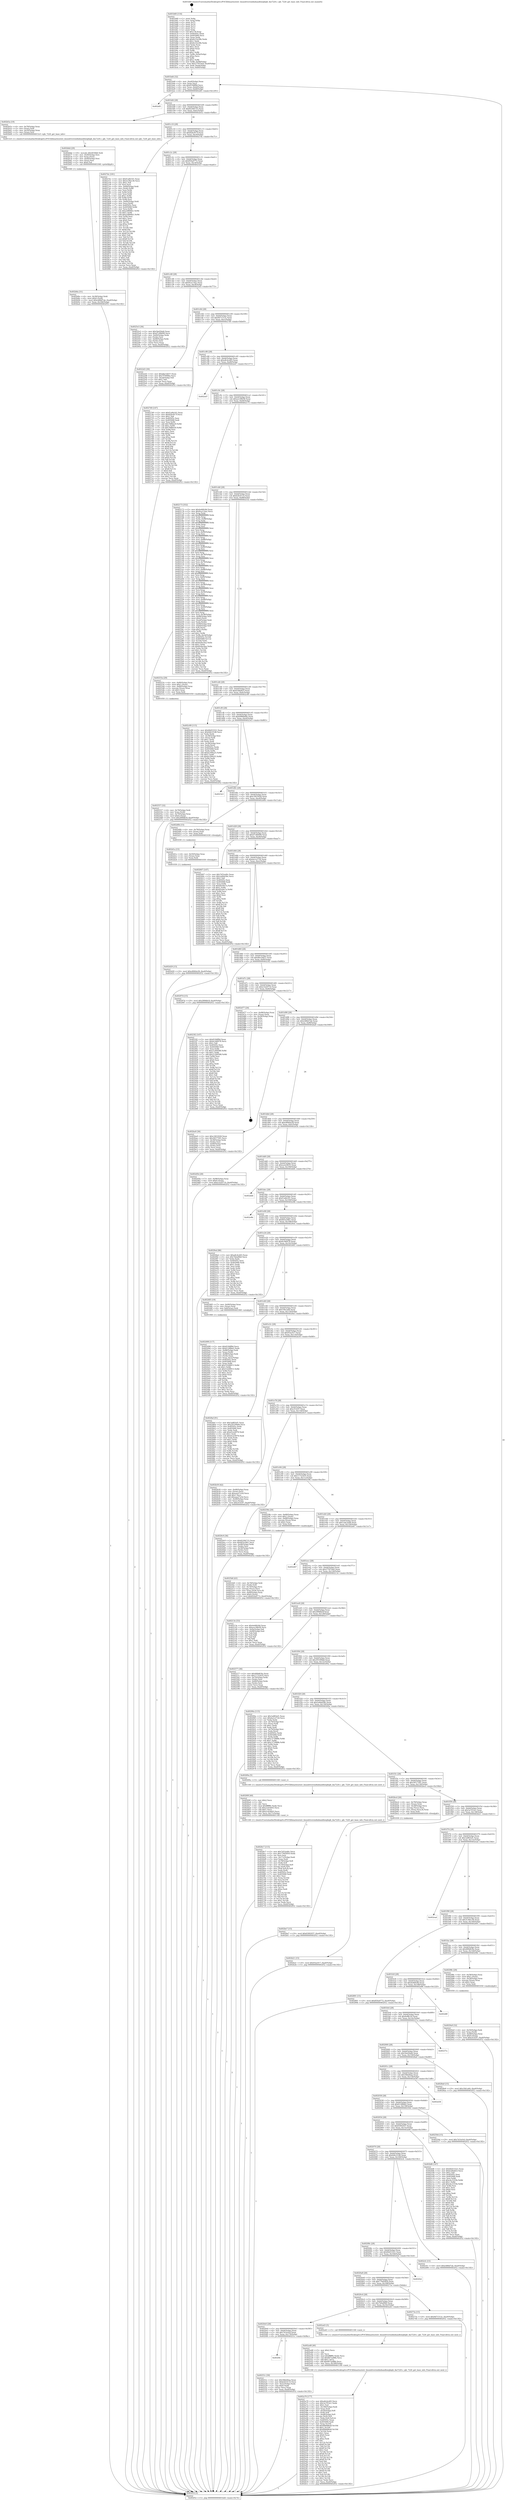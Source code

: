 digraph "0x401b60" {
  label = "0x401b60 (/mnt/c/Users/mathe/Desktop/tcc/POCII/binaries/extr_linuxdriversinfinibandhwqibqib_iba7220.c_qib_7220_get_base_info_Final-ollvm.out::main(0))"
  labelloc = "t"
  node[shape=record]

  Entry [label="",width=0.3,height=0.3,shape=circle,fillcolor=black,style=filled]
  "0x401bd4" [label="{
     0x401bd4 [32]\l
     | [instrs]\l
     &nbsp;&nbsp;0x401bd4 \<+6\>: mov -0xa0(%rbp),%eax\l
     &nbsp;&nbsp;0x401bda \<+2\>: mov %eax,%ecx\l
     &nbsp;&nbsp;0x401bdc \<+6\>: sub $0x8194ff9d,%ecx\l
     &nbsp;&nbsp;0x401be2 \<+6\>: mov %eax,-0xb4(%rbp)\l
     &nbsp;&nbsp;0x401be8 \<+6\>: mov %ecx,-0xb8(%rbp)\l
     &nbsp;&nbsp;0x401bee \<+6\>: je 0000000000402df5 \<main+0x1295\>\l
  }"]
  "0x402df5" [label="{
     0x402df5\l
  }", style=dashed]
  "0x401bf4" [label="{
     0x401bf4 [28]\l
     | [instrs]\l
     &nbsp;&nbsp;0x401bf4 \<+5\>: jmp 0000000000401bf9 \<main+0x99\>\l
     &nbsp;&nbsp;0x401bf9 \<+6\>: mov -0xb4(%rbp),%eax\l
     &nbsp;&nbsp;0x401bff \<+5\>: sub $0x82284725,%eax\l
     &nbsp;&nbsp;0x401c04 \<+6\>: mov %eax,-0xbc(%rbp)\l
     &nbsp;&nbsp;0x401c0a \<+6\>: je 0000000000402b5a \<main+0xffa\>\l
  }"]
  Exit [label="",width=0.3,height=0.3,shape=circle,fillcolor=black,style=filled,peripheries=2]
  "0x402b5a" [label="{
     0x402b5a [19]\l
     | [instrs]\l
     &nbsp;&nbsp;0x402b5a \<+4\>: mov -0x78(%rbp),%rax\l
     &nbsp;&nbsp;0x402b5e \<+3\>: mov (%rax),%rdi\l
     &nbsp;&nbsp;0x402b61 \<+4\>: mov -0x50(%rbp),%rax\l
     &nbsp;&nbsp;0x402b65 \<+3\>: mov (%rax),%rsi\l
     &nbsp;&nbsp;0x402b68 \<+5\>: call 00000000004015c0 \<qib_7220_get_base_info\>\l
     | [calls]\l
     &nbsp;&nbsp;0x4015c0 \{1\} (/mnt/c/Users/mathe/Desktop/tcc/POCII/binaries/extr_linuxdriversinfinibandhwqibqib_iba7220.c_qib_7220_get_base_info_Final-ollvm.out::qib_7220_get_base_info)\l
  }"]
  "0x401c10" [label="{
     0x401c10 [28]\l
     | [instrs]\l
     &nbsp;&nbsp;0x401c10 \<+5\>: jmp 0000000000401c15 \<main+0xb5\>\l
     &nbsp;&nbsp;0x401c15 \<+6\>: mov -0xb4(%rbp),%eax\l
     &nbsp;&nbsp;0x401c1b \<+5\>: sub $0x82bc817f,%eax\l
     &nbsp;&nbsp;0x401c20 \<+6\>: mov %eax,-0xc0(%rbp)\l
     &nbsp;&nbsp;0x401c26 \<+6\>: je 00000000004027dc \<main+0xc7c\>\l
  }"]
  "0x402d29" [label="{
     0x402d29 [15]\l
     | [instrs]\l
     &nbsp;&nbsp;0x402d29 \<+10\>: movl $0xe8064a58,-0xa0(%rbp)\l
     &nbsp;&nbsp;0x402d33 \<+5\>: jmp 0000000000402f52 \<main+0x13f2\>\l
  }"]
  "0x4027dc" [label="{
     0x4027dc [181]\l
     | [instrs]\l
     &nbsp;&nbsp;0x4027dc \<+5\>: mov $0xf1a6b161,%eax\l
     &nbsp;&nbsp;0x4027e1 \<+5\>: mov $0x3c36ec36,%ecx\l
     &nbsp;&nbsp;0x4027e6 \<+2\>: mov $0x1,%dl\l
     &nbsp;&nbsp;0x4027e8 \<+2\>: xor %esi,%esi\l
     &nbsp;&nbsp;0x4027ea \<+4\>: mov -0x60(%rbp),%rdi\l
     &nbsp;&nbsp;0x4027ee \<+3\>: mov (%rdi),%r8d\l
     &nbsp;&nbsp;0x4027f1 \<+3\>: mov %esi,%r9d\l
     &nbsp;&nbsp;0x4027f4 \<+3\>: sub %r8d,%r9d\l
     &nbsp;&nbsp;0x4027f7 \<+3\>: mov %esi,%r8d\l
     &nbsp;&nbsp;0x4027fa \<+4\>: sub $0x1,%r8d\l
     &nbsp;&nbsp;0x4027fe \<+3\>: add %r8d,%r9d\l
     &nbsp;&nbsp;0x402801 \<+3\>: sub %r9d,%esi\l
     &nbsp;&nbsp;0x402804 \<+4\>: mov -0x60(%rbp),%rdi\l
     &nbsp;&nbsp;0x402808 \<+2\>: mov %esi,(%rdi)\l
     &nbsp;&nbsp;0x40280a \<+7\>: mov 0x40505c,%esi\l
     &nbsp;&nbsp;0x402811 \<+8\>: mov 0x405068,%r8d\l
     &nbsp;&nbsp;0x402819 \<+3\>: mov %esi,%r9d\l
     &nbsp;&nbsp;0x40281c \<+7\>: sub $0xa5f806b1,%r9d\l
     &nbsp;&nbsp;0x402823 \<+4\>: sub $0x1,%r9d\l
     &nbsp;&nbsp;0x402827 \<+7\>: add $0xa5f806b1,%r9d\l
     &nbsp;&nbsp;0x40282e \<+4\>: imul %r9d,%esi\l
     &nbsp;&nbsp;0x402832 \<+3\>: and $0x1,%esi\l
     &nbsp;&nbsp;0x402835 \<+3\>: cmp $0x0,%esi\l
     &nbsp;&nbsp;0x402838 \<+4\>: sete %r10b\l
     &nbsp;&nbsp;0x40283c \<+4\>: cmp $0xa,%r8d\l
     &nbsp;&nbsp;0x402840 \<+4\>: setl %r11b\l
     &nbsp;&nbsp;0x402844 \<+3\>: mov %r10b,%bl\l
     &nbsp;&nbsp;0x402847 \<+3\>: xor $0xff,%bl\l
     &nbsp;&nbsp;0x40284a \<+3\>: mov %r11b,%r14b\l
     &nbsp;&nbsp;0x40284d \<+4\>: xor $0xff,%r14b\l
     &nbsp;&nbsp;0x402851 \<+3\>: xor $0x1,%dl\l
     &nbsp;&nbsp;0x402854 \<+3\>: mov %bl,%r15b\l
     &nbsp;&nbsp;0x402857 \<+4\>: and $0xff,%r15b\l
     &nbsp;&nbsp;0x40285b \<+3\>: and %dl,%r10b\l
     &nbsp;&nbsp;0x40285e \<+3\>: mov %r14b,%r12b\l
     &nbsp;&nbsp;0x402861 \<+4\>: and $0xff,%r12b\l
     &nbsp;&nbsp;0x402865 \<+3\>: and %dl,%r11b\l
     &nbsp;&nbsp;0x402868 \<+3\>: or %r10b,%r15b\l
     &nbsp;&nbsp;0x40286b \<+3\>: or %r11b,%r12b\l
     &nbsp;&nbsp;0x40286e \<+3\>: xor %r12b,%r15b\l
     &nbsp;&nbsp;0x402871 \<+3\>: or %r14b,%bl\l
     &nbsp;&nbsp;0x402874 \<+3\>: xor $0xff,%bl\l
     &nbsp;&nbsp;0x402877 \<+3\>: or $0x1,%dl\l
     &nbsp;&nbsp;0x40287a \<+2\>: and %dl,%bl\l
     &nbsp;&nbsp;0x40287c \<+3\>: or %bl,%r15b\l
     &nbsp;&nbsp;0x40287f \<+4\>: test $0x1,%r15b\l
     &nbsp;&nbsp;0x402883 \<+3\>: cmovne %ecx,%eax\l
     &nbsp;&nbsp;0x402886 \<+6\>: mov %eax,-0xa0(%rbp)\l
     &nbsp;&nbsp;0x40288c \<+5\>: jmp 0000000000402f52 \<main+0x13f2\>\l
  }"]
  "0x401c2c" [label="{
     0x401c2c [28]\l
     | [instrs]\l
     &nbsp;&nbsp;0x401c2c \<+5\>: jmp 0000000000401c31 \<main+0xd1\>\l
     &nbsp;&nbsp;0x401c31 \<+6\>: mov -0xb4(%rbp),%eax\l
     &nbsp;&nbsp;0x401c37 \<+5\>: sub $0x850a9772,%eax\l
     &nbsp;&nbsp;0x401c3c \<+6\>: mov %eax,-0xc4(%rbp)\l
     &nbsp;&nbsp;0x401c42 \<+6\>: je 00000000004025e3 \<main+0xa83\>\l
  }"]
  "0x402d1a" [label="{
     0x402d1a [15]\l
     | [instrs]\l
     &nbsp;&nbsp;0x402d1a \<+4\>: mov -0x50(%rbp),%rax\l
     &nbsp;&nbsp;0x402d1e \<+3\>: mov (%rax),%rax\l
     &nbsp;&nbsp;0x402d21 \<+3\>: mov %rax,%rdi\l
     &nbsp;&nbsp;0x402d24 \<+5\>: call 0000000000401030 \<free@plt\>\l
     | [calls]\l
     &nbsp;&nbsp;0x401030 \{1\} (unknown)\l
  }"]
  "0x4025e3" [label="{
     0x4025e3 [36]\l
     | [instrs]\l
     &nbsp;&nbsp;0x4025e3 \<+5\>: mov $0x5bef2bd4,%eax\l
     &nbsp;&nbsp;0x4025e8 \<+5\>: mov $0xd7c8b699,%ecx\l
     &nbsp;&nbsp;0x4025ed \<+4\>: mov -0x60(%rbp),%rdx\l
     &nbsp;&nbsp;0x4025f1 \<+2\>: mov (%rdx),%esi\l
     &nbsp;&nbsp;0x4025f3 \<+4\>: mov -0x68(%rbp),%rdx\l
     &nbsp;&nbsp;0x4025f7 \<+2\>: cmp (%rdx),%esi\l
     &nbsp;&nbsp;0x4025f9 \<+3\>: cmovl %ecx,%eax\l
     &nbsp;&nbsp;0x4025fc \<+6\>: mov %eax,-0xa0(%rbp)\l
     &nbsp;&nbsp;0x402602 \<+5\>: jmp 0000000000402f52 \<main+0x13f2\>\l
  }"]
  "0x401c48" [label="{
     0x401c48 [28]\l
     | [instrs]\l
     &nbsp;&nbsp;0x401c48 \<+5\>: jmp 0000000000401c4d \<main+0xed\>\l
     &nbsp;&nbsp;0x401c4d \<+6\>: mov -0xb4(%rbp),%eax\l
     &nbsp;&nbsp;0x401c53 \<+5\>: sub $0x9ca114ac,%eax\l
     &nbsp;&nbsp;0x401c58 \<+6\>: mov %eax,-0xc8(%rbp)\l
     &nbsp;&nbsp;0x401c5e \<+6\>: je 00000000004022d3 \<main+0x773\>\l
  }"]
  "0x402be7" [label="{
     0x402be7 [15]\l
     | [instrs]\l
     &nbsp;&nbsp;0x402be7 \<+10\>: movl $0x63002f37,-0xa0(%rbp)\l
     &nbsp;&nbsp;0x402bf1 \<+5\>: jmp 0000000000402f52 \<main+0x13f2\>\l
  }"]
  "0x4022d3" [label="{
     0x4022d3 [30]\l
     | [instrs]\l
     &nbsp;&nbsp;0x4022d3 \<+5\>: mov $0xdbe1b637,%eax\l
     &nbsp;&nbsp;0x4022d8 \<+5\>: mov $0x7f7699be,%ecx\l
     &nbsp;&nbsp;0x4022dd \<+3\>: mov -0x2d(%rbp),%dl\l
     &nbsp;&nbsp;0x4022e0 \<+3\>: test $0x1,%dl\l
     &nbsp;&nbsp;0x4022e3 \<+3\>: cmovne %ecx,%eax\l
     &nbsp;&nbsp;0x4022e6 \<+6\>: mov %eax,-0xa0(%rbp)\l
     &nbsp;&nbsp;0x4022ec \<+5\>: jmp 0000000000402f52 \<main+0x13f2\>\l
  }"]
  "0x401c64" [label="{
     0x401c64 [28]\l
     | [instrs]\l
     &nbsp;&nbsp;0x401c64 \<+5\>: jmp 0000000000401c69 \<main+0x109\>\l
     &nbsp;&nbsp;0x401c69 \<+6\>: mov -0xb4(%rbp),%eax\l
     &nbsp;&nbsp;0x401c6f \<+5\>: sub $0x9d71512c,%eax\l
     &nbsp;&nbsp;0x401c74 \<+6\>: mov %eax,-0xcc(%rbp)\l
     &nbsp;&nbsp;0x401c7a \<+6\>: je 0000000000402749 \<main+0xbe9\>\l
  }"]
  "0x402b8a" [label="{
     0x402b8a [31]\l
     | [instrs]\l
     &nbsp;&nbsp;0x402b8a \<+4\>: mov -0x38(%rbp),%rdi\l
     &nbsp;&nbsp;0x402b8e \<+6\>: movl $0x0,(%rdi)\l
     &nbsp;&nbsp;0x402b94 \<+10\>: movl $0xe486d7ab,-0xa0(%rbp)\l
     &nbsp;&nbsp;0x402b9e \<+6\>: mov %eax,-0x184(%rbp)\l
     &nbsp;&nbsp;0x402ba4 \<+5\>: jmp 0000000000402f52 \<main+0x13f2\>\l
  }"]
  "0x402749" [label="{
     0x402749 [147]\l
     | [instrs]\l
     &nbsp;&nbsp;0x402749 \<+5\>: mov $0xf1a6b161,%eax\l
     &nbsp;&nbsp;0x40274e \<+5\>: mov $0x82bc817f,%ecx\l
     &nbsp;&nbsp;0x402753 \<+2\>: mov $0x1,%dl\l
     &nbsp;&nbsp;0x402755 \<+7\>: mov 0x40505c,%esi\l
     &nbsp;&nbsp;0x40275c \<+7\>: mov 0x405068,%edi\l
     &nbsp;&nbsp;0x402763 \<+3\>: mov %esi,%r8d\l
     &nbsp;&nbsp;0x402766 \<+7\>: add $0x76ffdee9,%r8d\l
     &nbsp;&nbsp;0x40276d \<+4\>: sub $0x1,%r8d\l
     &nbsp;&nbsp;0x402771 \<+7\>: sub $0x76ffdee9,%r8d\l
     &nbsp;&nbsp;0x402778 \<+4\>: imul %r8d,%esi\l
     &nbsp;&nbsp;0x40277c \<+3\>: and $0x1,%esi\l
     &nbsp;&nbsp;0x40277f \<+3\>: cmp $0x0,%esi\l
     &nbsp;&nbsp;0x402782 \<+4\>: sete %r9b\l
     &nbsp;&nbsp;0x402786 \<+3\>: cmp $0xa,%edi\l
     &nbsp;&nbsp;0x402789 \<+4\>: setl %r10b\l
     &nbsp;&nbsp;0x40278d \<+3\>: mov %r9b,%r11b\l
     &nbsp;&nbsp;0x402790 \<+4\>: xor $0xff,%r11b\l
     &nbsp;&nbsp;0x402794 \<+3\>: mov %r10b,%bl\l
     &nbsp;&nbsp;0x402797 \<+3\>: xor $0xff,%bl\l
     &nbsp;&nbsp;0x40279a \<+3\>: xor $0x0,%dl\l
     &nbsp;&nbsp;0x40279d \<+3\>: mov %r11b,%r14b\l
     &nbsp;&nbsp;0x4027a0 \<+4\>: and $0x0,%r14b\l
     &nbsp;&nbsp;0x4027a4 \<+3\>: and %dl,%r9b\l
     &nbsp;&nbsp;0x4027a7 \<+3\>: mov %bl,%r15b\l
     &nbsp;&nbsp;0x4027aa \<+4\>: and $0x0,%r15b\l
     &nbsp;&nbsp;0x4027ae \<+3\>: and %dl,%r10b\l
     &nbsp;&nbsp;0x4027b1 \<+3\>: or %r9b,%r14b\l
     &nbsp;&nbsp;0x4027b4 \<+3\>: or %r10b,%r15b\l
     &nbsp;&nbsp;0x4027b7 \<+3\>: xor %r15b,%r14b\l
     &nbsp;&nbsp;0x4027ba \<+3\>: or %bl,%r11b\l
     &nbsp;&nbsp;0x4027bd \<+4\>: xor $0xff,%r11b\l
     &nbsp;&nbsp;0x4027c1 \<+3\>: or $0x0,%dl\l
     &nbsp;&nbsp;0x4027c4 \<+3\>: and %dl,%r11b\l
     &nbsp;&nbsp;0x4027c7 \<+3\>: or %r11b,%r14b\l
     &nbsp;&nbsp;0x4027ca \<+4\>: test $0x1,%r14b\l
     &nbsp;&nbsp;0x4027ce \<+3\>: cmovne %ecx,%eax\l
     &nbsp;&nbsp;0x4027d1 \<+6\>: mov %eax,-0xa0(%rbp)\l
     &nbsp;&nbsp;0x4027d7 \<+5\>: jmp 0000000000402f52 \<main+0x13f2\>\l
  }"]
  "0x401c80" [label="{
     0x401c80 [28]\l
     | [instrs]\l
     &nbsp;&nbsp;0x401c80 \<+5\>: jmp 0000000000401c85 \<main+0x125\>\l
     &nbsp;&nbsp;0x401c85 \<+6\>: mov -0xb4(%rbp),%eax\l
     &nbsp;&nbsp;0x401c8b \<+5\>: sub $0xa8c4cd45,%eax\l
     &nbsp;&nbsp;0x401c90 \<+6\>: mov %eax,-0xd0(%rbp)\l
     &nbsp;&nbsp;0x401c96 \<+6\>: je 0000000000402ed7 \<main+0x1377\>\l
  }"]
  "0x402b6d" [label="{
     0x402b6d [29]\l
     | [instrs]\l
     &nbsp;&nbsp;0x402b6d \<+10\>: movabs $0x4030b6,%rdi\l
     &nbsp;&nbsp;0x402b77 \<+4\>: mov -0x40(%rbp),%rsi\l
     &nbsp;&nbsp;0x402b7b \<+2\>: mov %eax,(%rsi)\l
     &nbsp;&nbsp;0x402b7d \<+4\>: mov -0x40(%rbp),%rsi\l
     &nbsp;&nbsp;0x402b81 \<+2\>: mov (%rsi),%esi\l
     &nbsp;&nbsp;0x402b83 \<+2\>: mov $0x0,%al\l
     &nbsp;&nbsp;0x402b85 \<+5\>: call 0000000000401040 \<printf@plt\>\l
     | [calls]\l
     &nbsp;&nbsp;0x401040 \{1\} (unknown)\l
  }"]
  "0x402ed7" [label="{
     0x402ed7\l
  }", style=dashed]
  "0x401c9c" [label="{
     0x401c9c [28]\l
     | [instrs]\l
     &nbsp;&nbsp;0x401c9c \<+5\>: jmp 0000000000401ca1 \<main+0x141\>\l
     &nbsp;&nbsp;0x401ca1 \<+6\>: mov -0xb4(%rbp),%eax\l
     &nbsp;&nbsp;0x401ca7 \<+5\>: sub $0xace38b58,%eax\l
     &nbsp;&nbsp;0x401cac \<+6\>: mov %eax,-0xd4(%rbp)\l
     &nbsp;&nbsp;0x401cb2 \<+6\>: je 0000000000402173 \<main+0x613\>\l
  }"]
  "0x402a70" [label="{
     0x402a70 [177]\l
     | [instrs]\l
     &nbsp;&nbsp;0x402a70 \<+5\>: mov $0xa8c4cd45,%ecx\l
     &nbsp;&nbsp;0x402a75 \<+5\>: mov $0x3a7f53e1,%edx\l
     &nbsp;&nbsp;0x402a7a \<+3\>: mov $0x1,%sil\l
     &nbsp;&nbsp;0x402a7d \<+6\>: mov -0x180(%rbp),%edi\l
     &nbsp;&nbsp;0x402a83 \<+3\>: imul %eax,%edi\l
     &nbsp;&nbsp;0x402a86 \<+4\>: mov -0x50(%rbp),%r8\l
     &nbsp;&nbsp;0x402a8a \<+3\>: mov (%r8),%r8\l
     &nbsp;&nbsp;0x402a8d \<+4\>: mov -0x48(%rbp),%r9\l
     &nbsp;&nbsp;0x402a91 \<+3\>: movslq (%r9),%r9\l
     &nbsp;&nbsp;0x402a94 \<+4\>: mov %edi,(%r8,%r9,4)\l
     &nbsp;&nbsp;0x402a98 \<+7\>: mov 0x40505c,%eax\l
     &nbsp;&nbsp;0x402a9f \<+7\>: mov 0x405068,%edi\l
     &nbsp;&nbsp;0x402aa6 \<+3\>: mov %eax,%r10d\l
     &nbsp;&nbsp;0x402aa9 \<+7\>: add $0x89b686a8,%r10d\l
     &nbsp;&nbsp;0x402ab0 \<+4\>: sub $0x1,%r10d\l
     &nbsp;&nbsp;0x402ab4 \<+7\>: sub $0x89b686a8,%r10d\l
     &nbsp;&nbsp;0x402abb \<+4\>: imul %r10d,%eax\l
     &nbsp;&nbsp;0x402abf \<+3\>: and $0x1,%eax\l
     &nbsp;&nbsp;0x402ac2 \<+3\>: cmp $0x0,%eax\l
     &nbsp;&nbsp;0x402ac5 \<+4\>: sete %r11b\l
     &nbsp;&nbsp;0x402ac9 \<+3\>: cmp $0xa,%edi\l
     &nbsp;&nbsp;0x402acc \<+3\>: setl %bl\l
     &nbsp;&nbsp;0x402acf \<+3\>: mov %r11b,%r14b\l
     &nbsp;&nbsp;0x402ad2 \<+4\>: xor $0xff,%r14b\l
     &nbsp;&nbsp;0x402ad6 \<+3\>: mov %bl,%r15b\l
     &nbsp;&nbsp;0x402ad9 \<+4\>: xor $0xff,%r15b\l
     &nbsp;&nbsp;0x402add \<+4\>: xor $0x1,%sil\l
     &nbsp;&nbsp;0x402ae1 \<+3\>: mov %r14b,%r12b\l
     &nbsp;&nbsp;0x402ae4 \<+4\>: and $0xff,%r12b\l
     &nbsp;&nbsp;0x402ae8 \<+3\>: and %sil,%r11b\l
     &nbsp;&nbsp;0x402aeb \<+3\>: mov %r15b,%r13b\l
     &nbsp;&nbsp;0x402aee \<+4\>: and $0xff,%r13b\l
     &nbsp;&nbsp;0x402af2 \<+3\>: and %sil,%bl\l
     &nbsp;&nbsp;0x402af5 \<+3\>: or %r11b,%r12b\l
     &nbsp;&nbsp;0x402af8 \<+3\>: or %bl,%r13b\l
     &nbsp;&nbsp;0x402afb \<+3\>: xor %r13b,%r12b\l
     &nbsp;&nbsp;0x402afe \<+3\>: or %r15b,%r14b\l
     &nbsp;&nbsp;0x402b01 \<+4\>: xor $0xff,%r14b\l
     &nbsp;&nbsp;0x402b05 \<+4\>: or $0x1,%sil\l
     &nbsp;&nbsp;0x402b09 \<+3\>: and %sil,%r14b\l
     &nbsp;&nbsp;0x402b0c \<+3\>: or %r14b,%r12b\l
     &nbsp;&nbsp;0x402b0f \<+4\>: test $0x1,%r12b\l
     &nbsp;&nbsp;0x402b13 \<+3\>: cmovne %edx,%ecx\l
     &nbsp;&nbsp;0x402b16 \<+6\>: mov %ecx,-0xa0(%rbp)\l
     &nbsp;&nbsp;0x402b1c \<+5\>: jmp 0000000000402f52 \<main+0x13f2\>\l
  }"]
  "0x402173" [label="{
     0x402173 [352]\l
     | [instrs]\l
     &nbsp;&nbsp;0x402173 \<+5\>: mov $0x4e66fc8d,%eax\l
     &nbsp;&nbsp;0x402178 \<+5\>: mov $0x9ca114ac,%ecx\l
     &nbsp;&nbsp;0x40217d \<+3\>: mov %rsp,%rdx\l
     &nbsp;&nbsp;0x402180 \<+4\>: add $0xfffffffffffffff0,%rdx\l
     &nbsp;&nbsp;0x402184 \<+3\>: mov %rdx,%rsp\l
     &nbsp;&nbsp;0x402187 \<+7\>: mov %rdx,-0x98(%rbp)\l
     &nbsp;&nbsp;0x40218e \<+3\>: mov %rsp,%rdx\l
     &nbsp;&nbsp;0x402191 \<+4\>: add $0xfffffffffffffff0,%rdx\l
     &nbsp;&nbsp;0x402195 \<+3\>: mov %rdx,%rsp\l
     &nbsp;&nbsp;0x402198 \<+3\>: mov %rsp,%rsi\l
     &nbsp;&nbsp;0x40219b \<+4\>: add $0xfffffffffffffff0,%rsi\l
     &nbsp;&nbsp;0x40219f \<+3\>: mov %rsi,%rsp\l
     &nbsp;&nbsp;0x4021a2 \<+7\>: mov %rsi,-0x90(%rbp)\l
     &nbsp;&nbsp;0x4021a9 \<+3\>: mov %rsp,%rsi\l
     &nbsp;&nbsp;0x4021ac \<+4\>: add $0xfffffffffffffff0,%rsi\l
     &nbsp;&nbsp;0x4021b0 \<+3\>: mov %rsi,%rsp\l
     &nbsp;&nbsp;0x4021b3 \<+7\>: mov %rsi,-0x88(%rbp)\l
     &nbsp;&nbsp;0x4021ba \<+3\>: mov %rsp,%rsi\l
     &nbsp;&nbsp;0x4021bd \<+4\>: add $0xfffffffffffffff0,%rsi\l
     &nbsp;&nbsp;0x4021c1 \<+3\>: mov %rsi,%rsp\l
     &nbsp;&nbsp;0x4021c4 \<+4\>: mov %rsi,-0x80(%rbp)\l
     &nbsp;&nbsp;0x4021c8 \<+3\>: mov %rsp,%rsi\l
     &nbsp;&nbsp;0x4021cb \<+4\>: add $0xfffffffffffffff0,%rsi\l
     &nbsp;&nbsp;0x4021cf \<+3\>: mov %rsi,%rsp\l
     &nbsp;&nbsp;0x4021d2 \<+4\>: mov %rsi,-0x78(%rbp)\l
     &nbsp;&nbsp;0x4021d6 \<+3\>: mov %rsp,%rsi\l
     &nbsp;&nbsp;0x4021d9 \<+4\>: add $0xfffffffffffffff0,%rsi\l
     &nbsp;&nbsp;0x4021dd \<+3\>: mov %rsi,%rsp\l
     &nbsp;&nbsp;0x4021e0 \<+4\>: mov %rsi,-0x70(%rbp)\l
     &nbsp;&nbsp;0x4021e4 \<+3\>: mov %rsp,%rsi\l
     &nbsp;&nbsp;0x4021e7 \<+4\>: add $0xfffffffffffffff0,%rsi\l
     &nbsp;&nbsp;0x4021eb \<+3\>: mov %rsi,%rsp\l
     &nbsp;&nbsp;0x4021ee \<+4\>: mov %rsi,-0x68(%rbp)\l
     &nbsp;&nbsp;0x4021f2 \<+3\>: mov %rsp,%rsi\l
     &nbsp;&nbsp;0x4021f5 \<+4\>: add $0xfffffffffffffff0,%rsi\l
     &nbsp;&nbsp;0x4021f9 \<+3\>: mov %rsi,%rsp\l
     &nbsp;&nbsp;0x4021fc \<+4\>: mov %rsi,-0x60(%rbp)\l
     &nbsp;&nbsp;0x402200 \<+3\>: mov %rsp,%rsi\l
     &nbsp;&nbsp;0x402203 \<+4\>: add $0xfffffffffffffff0,%rsi\l
     &nbsp;&nbsp;0x402207 \<+3\>: mov %rsi,%rsp\l
     &nbsp;&nbsp;0x40220a \<+4\>: mov %rsi,-0x58(%rbp)\l
     &nbsp;&nbsp;0x40220e \<+3\>: mov %rsp,%rsi\l
     &nbsp;&nbsp;0x402211 \<+4\>: add $0xfffffffffffffff0,%rsi\l
     &nbsp;&nbsp;0x402215 \<+3\>: mov %rsi,%rsp\l
     &nbsp;&nbsp;0x402218 \<+4\>: mov %rsi,-0x50(%rbp)\l
     &nbsp;&nbsp;0x40221c \<+3\>: mov %rsp,%rsi\l
     &nbsp;&nbsp;0x40221f \<+4\>: add $0xfffffffffffffff0,%rsi\l
     &nbsp;&nbsp;0x402223 \<+3\>: mov %rsi,%rsp\l
     &nbsp;&nbsp;0x402226 \<+4\>: mov %rsi,-0x48(%rbp)\l
     &nbsp;&nbsp;0x40222a \<+3\>: mov %rsp,%rsi\l
     &nbsp;&nbsp;0x40222d \<+4\>: add $0xfffffffffffffff0,%rsi\l
     &nbsp;&nbsp;0x402231 \<+3\>: mov %rsi,%rsp\l
     &nbsp;&nbsp;0x402234 \<+4\>: mov %rsi,-0x40(%rbp)\l
     &nbsp;&nbsp;0x402238 \<+3\>: mov %rsp,%rsi\l
     &nbsp;&nbsp;0x40223b \<+4\>: add $0xfffffffffffffff0,%rsi\l
     &nbsp;&nbsp;0x40223f \<+3\>: mov %rsi,%rsp\l
     &nbsp;&nbsp;0x402242 \<+4\>: mov %rsi,-0x38(%rbp)\l
     &nbsp;&nbsp;0x402246 \<+7\>: mov -0x98(%rbp),%rsi\l
     &nbsp;&nbsp;0x40224d \<+6\>: movl $0x0,(%rsi)\l
     &nbsp;&nbsp;0x402253 \<+6\>: mov -0xa4(%rbp),%edi\l
     &nbsp;&nbsp;0x402259 \<+2\>: mov %edi,(%rdx)\l
     &nbsp;&nbsp;0x40225b \<+7\>: mov -0x90(%rbp),%rsi\l
     &nbsp;&nbsp;0x402262 \<+7\>: mov -0xb0(%rbp),%r8\l
     &nbsp;&nbsp;0x402269 \<+3\>: mov %r8,(%rsi)\l
     &nbsp;&nbsp;0x40226c \<+3\>: cmpl $0x2,(%rdx)\l
     &nbsp;&nbsp;0x40226f \<+4\>: setne %r9b\l
     &nbsp;&nbsp;0x402273 \<+4\>: and $0x1,%r9b\l
     &nbsp;&nbsp;0x402277 \<+4\>: mov %r9b,-0x2d(%rbp)\l
     &nbsp;&nbsp;0x40227b \<+8\>: mov 0x40505c,%r10d\l
     &nbsp;&nbsp;0x402283 \<+8\>: mov 0x405068,%r11d\l
     &nbsp;&nbsp;0x40228b \<+3\>: mov %r10d,%ebx\l
     &nbsp;&nbsp;0x40228e \<+6\>: add $0x8c8ac4aa,%ebx\l
     &nbsp;&nbsp;0x402294 \<+3\>: sub $0x1,%ebx\l
     &nbsp;&nbsp;0x402297 \<+6\>: sub $0x8c8ac4aa,%ebx\l
     &nbsp;&nbsp;0x40229d \<+4\>: imul %ebx,%r10d\l
     &nbsp;&nbsp;0x4022a1 \<+4\>: and $0x1,%r10d\l
     &nbsp;&nbsp;0x4022a5 \<+4\>: cmp $0x0,%r10d\l
     &nbsp;&nbsp;0x4022a9 \<+4\>: sete %r9b\l
     &nbsp;&nbsp;0x4022ad \<+4\>: cmp $0xa,%r11d\l
     &nbsp;&nbsp;0x4022b1 \<+4\>: setl %r14b\l
     &nbsp;&nbsp;0x4022b5 \<+3\>: mov %r9b,%r15b\l
     &nbsp;&nbsp;0x4022b8 \<+3\>: and %r14b,%r15b\l
     &nbsp;&nbsp;0x4022bb \<+3\>: xor %r14b,%r9b\l
     &nbsp;&nbsp;0x4022be \<+3\>: or %r9b,%r15b\l
     &nbsp;&nbsp;0x4022c1 \<+4\>: test $0x1,%r15b\l
     &nbsp;&nbsp;0x4022c5 \<+3\>: cmovne %ecx,%eax\l
     &nbsp;&nbsp;0x4022c8 \<+6\>: mov %eax,-0xa0(%rbp)\l
     &nbsp;&nbsp;0x4022ce \<+5\>: jmp 0000000000402f52 \<main+0x13f2\>\l
  }"]
  "0x401cb8" [label="{
     0x401cb8 [28]\l
     | [instrs]\l
     &nbsp;&nbsp;0x401cb8 \<+5\>: jmp 0000000000401cbd \<main+0x15d\>\l
     &nbsp;&nbsp;0x401cbd \<+6\>: mov -0xb4(%rbp),%eax\l
     &nbsp;&nbsp;0x401cc3 \<+5\>: sub $0xb2fc4133,%eax\l
     &nbsp;&nbsp;0x401cc8 \<+6\>: mov %eax,-0xd8(%rbp)\l
     &nbsp;&nbsp;0x401cce \<+6\>: je 000000000040253a \<main+0x9da\>\l
  }"]
  "0x402a48" [label="{
     0x402a48 [40]\l
     | [instrs]\l
     &nbsp;&nbsp;0x402a48 \<+5\>: mov $0x2,%ecx\l
     &nbsp;&nbsp;0x402a4d \<+1\>: cltd\l
     &nbsp;&nbsp;0x402a4e \<+2\>: idiv %ecx\l
     &nbsp;&nbsp;0x402a50 \<+6\>: imul $0xfffffffe,%edx,%ecx\l
     &nbsp;&nbsp;0x402a56 \<+6\>: sub $0x667aa88b,%ecx\l
     &nbsp;&nbsp;0x402a5c \<+3\>: add $0x1,%ecx\l
     &nbsp;&nbsp;0x402a5f \<+6\>: add $0x667aa88b,%ecx\l
     &nbsp;&nbsp;0x402a65 \<+6\>: mov %ecx,-0x180(%rbp)\l
     &nbsp;&nbsp;0x402a6b \<+5\>: call 0000000000401160 \<next_i\>\l
     | [calls]\l
     &nbsp;&nbsp;0x401160 \{1\} (/mnt/c/Users/mathe/Desktop/tcc/POCII/binaries/extr_linuxdriversinfinibandhwqibqib_iba7220.c_qib_7220_get_base_info_Final-ollvm.out::next_i)\l
  }"]
  "0x40253a" [label="{
     0x40253a [29]\l
     | [instrs]\l
     &nbsp;&nbsp;0x40253a \<+4\>: mov -0x80(%rbp),%rax\l
     &nbsp;&nbsp;0x40253e \<+6\>: movl $0x1,(%rax)\l
     &nbsp;&nbsp;0x402544 \<+4\>: mov -0x80(%rbp),%rax\l
     &nbsp;&nbsp;0x402548 \<+3\>: movslq (%rax),%rax\l
     &nbsp;&nbsp;0x40254b \<+4\>: shl $0x3,%rax\l
     &nbsp;&nbsp;0x40254f \<+3\>: mov %rax,%rdi\l
     &nbsp;&nbsp;0x402552 \<+5\>: call 0000000000401050 \<malloc@plt\>\l
     | [calls]\l
     &nbsp;&nbsp;0x401050 \{1\} (unknown)\l
  }"]
  "0x401cd4" [label="{
     0x401cd4 [28]\l
     | [instrs]\l
     &nbsp;&nbsp;0x401cd4 \<+5\>: jmp 0000000000401cd9 \<main+0x179\>\l
     &nbsp;&nbsp;0x401cd9 \<+6\>: mov -0xb4(%rbp),%eax\l
     &nbsp;&nbsp;0x401cdf \<+5\>: sub $0xb3dfa823,%eax\l
     &nbsp;&nbsp;0x401ce4 \<+6\>: mov %eax,-0xdc(%rbp)\l
     &nbsp;&nbsp;0x401cea \<+6\>: je 0000000000402c89 \<main+0x1129\>\l
  }"]
  "0x4029a9" [label="{
     0x4029a9 [32]\l
     | [instrs]\l
     &nbsp;&nbsp;0x4029a9 \<+4\>: mov -0x50(%rbp),%rdi\l
     &nbsp;&nbsp;0x4029ad \<+3\>: mov %rax,(%rdi)\l
     &nbsp;&nbsp;0x4029b0 \<+4\>: mov -0x48(%rbp),%rax\l
     &nbsp;&nbsp;0x4029b4 \<+6\>: movl $0x0,(%rax)\l
     &nbsp;&nbsp;0x4029ba \<+10\>: movl $0xcf143f7,-0xa0(%rbp)\l
     &nbsp;&nbsp;0x4029c4 \<+5\>: jmp 0000000000402f52 \<main+0x13f2\>\l
  }"]
  "0x402c89" [label="{
     0x402c89 [115]\l
     | [instrs]\l
     &nbsp;&nbsp;0x402c89 \<+5\>: mov $0x66d53321,%eax\l
     &nbsp;&nbsp;0x402c8e \<+5\>: mov $0x64b1f148,%ecx\l
     &nbsp;&nbsp;0x402c93 \<+2\>: xor %edx,%edx\l
     &nbsp;&nbsp;0x402c95 \<+4\>: mov -0x38(%rbp),%rsi\l
     &nbsp;&nbsp;0x402c99 \<+2\>: mov (%rsi),%edi\l
     &nbsp;&nbsp;0x402c9b \<+3\>: sub $0x1,%edx\l
     &nbsp;&nbsp;0x402c9e \<+2\>: sub %edx,%edi\l
     &nbsp;&nbsp;0x402ca0 \<+4\>: mov -0x38(%rbp),%rsi\l
     &nbsp;&nbsp;0x402ca4 \<+2\>: mov %edi,(%rsi)\l
     &nbsp;&nbsp;0x402ca6 \<+7\>: mov 0x40505c,%edx\l
     &nbsp;&nbsp;0x402cad \<+7\>: mov 0x405068,%edi\l
     &nbsp;&nbsp;0x402cb4 \<+3\>: mov %edx,%r8d\l
     &nbsp;&nbsp;0x402cb7 \<+7\>: add $0xbc599a25,%r8d\l
     &nbsp;&nbsp;0x402cbe \<+4\>: sub $0x1,%r8d\l
     &nbsp;&nbsp;0x402cc2 \<+7\>: sub $0xbc599a25,%r8d\l
     &nbsp;&nbsp;0x402cc9 \<+4\>: imul %r8d,%edx\l
     &nbsp;&nbsp;0x402ccd \<+3\>: and $0x1,%edx\l
     &nbsp;&nbsp;0x402cd0 \<+3\>: cmp $0x0,%edx\l
     &nbsp;&nbsp;0x402cd3 \<+4\>: sete %r9b\l
     &nbsp;&nbsp;0x402cd7 \<+3\>: cmp $0xa,%edi\l
     &nbsp;&nbsp;0x402cda \<+4\>: setl %r10b\l
     &nbsp;&nbsp;0x402cde \<+3\>: mov %r9b,%r11b\l
     &nbsp;&nbsp;0x402ce1 \<+3\>: and %r10b,%r11b\l
     &nbsp;&nbsp;0x402ce4 \<+3\>: xor %r10b,%r9b\l
     &nbsp;&nbsp;0x402ce7 \<+3\>: or %r9b,%r11b\l
     &nbsp;&nbsp;0x402cea \<+4\>: test $0x1,%r11b\l
     &nbsp;&nbsp;0x402cee \<+3\>: cmovne %ecx,%eax\l
     &nbsp;&nbsp;0x402cf1 \<+6\>: mov %eax,-0xa0(%rbp)\l
     &nbsp;&nbsp;0x402cf7 \<+5\>: jmp 0000000000402f52 \<main+0x13f2\>\l
  }"]
  "0x401cf0" [label="{
     0x401cf0 [28]\l
     | [instrs]\l
     &nbsp;&nbsp;0x401cf0 \<+5\>: jmp 0000000000401cf5 \<main+0x195\>\l
     &nbsp;&nbsp;0x401cf5 \<+6\>: mov -0xb4(%rbp),%eax\l
     &nbsp;&nbsp;0x401cfb \<+5\>: sub $0xb9884d9e,%eax\l
     &nbsp;&nbsp;0x401d00 \<+6\>: mov %eax,-0xe0(%rbp)\l
     &nbsp;&nbsp;0x401d06 \<+6\>: je 00000000004023e3 \<main+0x883\>\l
  }"]
  "0x4026c7" [label="{
     0x4026c7 [115]\l
     | [instrs]\l
     &nbsp;&nbsp;0x4026c7 \<+5\>: mov $0x7d52ed0c,%ecx\l
     &nbsp;&nbsp;0x4026cc \<+5\>: mov $0x776d5850,%edx\l
     &nbsp;&nbsp;0x4026d1 \<+2\>: xor %esi,%esi\l
     &nbsp;&nbsp;0x4026d3 \<+6\>: mov -0x17c(%rbp),%edi\l
     &nbsp;&nbsp;0x4026d9 \<+3\>: imul %eax,%edi\l
     &nbsp;&nbsp;0x4026dc \<+4\>: mov -0x78(%rbp),%r8\l
     &nbsp;&nbsp;0x4026e0 \<+3\>: mov (%r8),%r8\l
     &nbsp;&nbsp;0x4026e3 \<+4\>: mov -0x70(%rbp),%r9\l
     &nbsp;&nbsp;0x4026e7 \<+3\>: movslq (%r9),%r9\l
     &nbsp;&nbsp;0x4026ea \<+4\>: mov (%r8,%r9,8),%r8\l
     &nbsp;&nbsp;0x4026ee \<+3\>: mov %edi,(%r8)\l
     &nbsp;&nbsp;0x4026f1 \<+7\>: mov 0x40505c,%eax\l
     &nbsp;&nbsp;0x4026f8 \<+7\>: mov 0x405068,%edi\l
     &nbsp;&nbsp;0x4026ff \<+3\>: sub $0x1,%esi\l
     &nbsp;&nbsp;0x402702 \<+3\>: mov %eax,%r10d\l
     &nbsp;&nbsp;0x402705 \<+3\>: add %esi,%r10d\l
     &nbsp;&nbsp;0x402708 \<+4\>: imul %r10d,%eax\l
     &nbsp;&nbsp;0x40270c \<+3\>: and $0x1,%eax\l
     &nbsp;&nbsp;0x40270f \<+3\>: cmp $0x0,%eax\l
     &nbsp;&nbsp;0x402712 \<+4\>: sete %r11b\l
     &nbsp;&nbsp;0x402716 \<+3\>: cmp $0xa,%edi\l
     &nbsp;&nbsp;0x402719 \<+3\>: setl %bl\l
     &nbsp;&nbsp;0x40271c \<+3\>: mov %r11b,%r14b\l
     &nbsp;&nbsp;0x40271f \<+3\>: and %bl,%r14b\l
     &nbsp;&nbsp;0x402722 \<+3\>: xor %bl,%r11b\l
     &nbsp;&nbsp;0x402725 \<+3\>: or %r11b,%r14b\l
     &nbsp;&nbsp;0x402728 \<+4\>: test $0x1,%r14b\l
     &nbsp;&nbsp;0x40272c \<+3\>: cmovne %edx,%ecx\l
     &nbsp;&nbsp;0x40272f \<+6\>: mov %ecx,-0xa0(%rbp)\l
     &nbsp;&nbsp;0x402735 \<+5\>: jmp 0000000000402f52 \<main+0x13f2\>\l
  }"]
  "0x4023e3" [label="{
     0x4023e3\l
  }", style=dashed]
  "0x401d0c" [label="{
     0x401d0c [28]\l
     | [instrs]\l
     &nbsp;&nbsp;0x401d0c \<+5\>: jmp 0000000000401d11 \<main+0x1b1\>\l
     &nbsp;&nbsp;0x401d11 \<+6\>: mov -0xb4(%rbp),%eax\l
     &nbsp;&nbsp;0x401d17 \<+5\>: sub $0xc5855928,%eax\l
     &nbsp;&nbsp;0x401d1c \<+6\>: mov %eax,-0xe4(%rbp)\l
     &nbsp;&nbsp;0x401d22 \<+6\>: je 0000000000402d0b \<main+0x11ab\>\l
  }"]
  "0x40269f" [label="{
     0x40269f [40]\l
     | [instrs]\l
     &nbsp;&nbsp;0x40269f \<+5\>: mov $0x2,%ecx\l
     &nbsp;&nbsp;0x4026a4 \<+1\>: cltd\l
     &nbsp;&nbsp;0x4026a5 \<+2\>: idiv %ecx\l
     &nbsp;&nbsp;0x4026a7 \<+6\>: imul $0xfffffffe,%edx,%ecx\l
     &nbsp;&nbsp;0x4026ad \<+6\>: sub $0xa1dcbb03,%ecx\l
     &nbsp;&nbsp;0x4026b3 \<+3\>: add $0x1,%ecx\l
     &nbsp;&nbsp;0x4026b6 \<+6\>: add $0xa1dcbb03,%ecx\l
     &nbsp;&nbsp;0x4026bc \<+6\>: mov %ecx,-0x17c(%rbp)\l
     &nbsp;&nbsp;0x4026c2 \<+5\>: call 0000000000401160 \<next_i\>\l
     | [calls]\l
     &nbsp;&nbsp;0x401160 \{1\} (/mnt/c/Users/mathe/Desktop/tcc/POCII/binaries/extr_linuxdriversinfinibandhwqibqib_iba7220.c_qib_7220_get_base_info_Final-ollvm.out::next_i)\l
  }"]
  "0x402d0b" [label="{
     0x402d0b [15]\l
     | [instrs]\l
     &nbsp;&nbsp;0x402d0b \<+4\>: mov -0x78(%rbp),%rax\l
     &nbsp;&nbsp;0x402d0f \<+3\>: mov (%rax),%rax\l
     &nbsp;&nbsp;0x402d12 \<+3\>: mov %rax,%rdi\l
     &nbsp;&nbsp;0x402d15 \<+5\>: call 0000000000401030 \<free@plt\>\l
     | [calls]\l
     &nbsp;&nbsp;0x401030 \{1\} (unknown)\l
  }"]
  "0x401d28" [label="{
     0x401d28 [28]\l
     | [instrs]\l
     &nbsp;&nbsp;0x401d28 \<+5\>: jmp 0000000000401d2d \<main+0x1cd\>\l
     &nbsp;&nbsp;0x401d2d \<+6\>: mov -0xb4(%rbp),%eax\l
     &nbsp;&nbsp;0x401d33 \<+5\>: sub $0xd7c8b699,%eax\l
     &nbsp;&nbsp;0x401d38 \<+6\>: mov %eax,-0xe8(%rbp)\l
     &nbsp;&nbsp;0x401d3e \<+6\>: je 0000000000402607 \<main+0xaa7\>\l
  }"]
  "0x4025b8" [label="{
     0x4025b8 [43]\l
     | [instrs]\l
     &nbsp;&nbsp;0x4025b8 \<+4\>: mov -0x78(%rbp),%rdi\l
     &nbsp;&nbsp;0x4025bc \<+3\>: mov (%rdi),%rdi\l
     &nbsp;&nbsp;0x4025bf \<+4\>: mov -0x70(%rbp),%rcx\l
     &nbsp;&nbsp;0x4025c3 \<+3\>: movslq (%rcx),%rcx\l
     &nbsp;&nbsp;0x4025c6 \<+4\>: mov %rax,(%rdi,%rcx,8)\l
     &nbsp;&nbsp;0x4025ca \<+4\>: mov -0x60(%rbp),%rax\l
     &nbsp;&nbsp;0x4025ce \<+6\>: movl $0x0,(%rax)\l
     &nbsp;&nbsp;0x4025d4 \<+10\>: movl $0x850a9772,-0xa0(%rbp)\l
     &nbsp;&nbsp;0x4025de \<+5\>: jmp 0000000000402f52 \<main+0x13f2\>\l
  }"]
  "0x402607" [label="{
     0x402607 [147]\l
     | [instrs]\l
     &nbsp;&nbsp;0x402607 \<+5\>: mov $0x7d52ed0c,%eax\l
     &nbsp;&nbsp;0x40260c \<+5\>: mov $0x2a6bd58e,%ecx\l
     &nbsp;&nbsp;0x402611 \<+2\>: mov $0x1,%dl\l
     &nbsp;&nbsp;0x402613 \<+7\>: mov 0x40505c,%esi\l
     &nbsp;&nbsp;0x40261a \<+7\>: mov 0x405068,%edi\l
     &nbsp;&nbsp;0x402621 \<+3\>: mov %esi,%r8d\l
     &nbsp;&nbsp;0x402624 \<+7\>: sub $0xf45e6e7a,%r8d\l
     &nbsp;&nbsp;0x40262b \<+4\>: sub $0x1,%r8d\l
     &nbsp;&nbsp;0x40262f \<+7\>: add $0xf45e6e7a,%r8d\l
     &nbsp;&nbsp;0x402636 \<+4\>: imul %r8d,%esi\l
     &nbsp;&nbsp;0x40263a \<+3\>: and $0x1,%esi\l
     &nbsp;&nbsp;0x40263d \<+3\>: cmp $0x0,%esi\l
     &nbsp;&nbsp;0x402640 \<+4\>: sete %r9b\l
     &nbsp;&nbsp;0x402644 \<+3\>: cmp $0xa,%edi\l
     &nbsp;&nbsp;0x402647 \<+4\>: setl %r10b\l
     &nbsp;&nbsp;0x40264b \<+3\>: mov %r9b,%r11b\l
     &nbsp;&nbsp;0x40264e \<+4\>: xor $0xff,%r11b\l
     &nbsp;&nbsp;0x402652 \<+3\>: mov %r10b,%bl\l
     &nbsp;&nbsp;0x402655 \<+3\>: xor $0xff,%bl\l
     &nbsp;&nbsp;0x402658 \<+3\>: xor $0x0,%dl\l
     &nbsp;&nbsp;0x40265b \<+3\>: mov %r11b,%r14b\l
     &nbsp;&nbsp;0x40265e \<+4\>: and $0x0,%r14b\l
     &nbsp;&nbsp;0x402662 \<+3\>: and %dl,%r9b\l
     &nbsp;&nbsp;0x402665 \<+3\>: mov %bl,%r15b\l
     &nbsp;&nbsp;0x402668 \<+4\>: and $0x0,%r15b\l
     &nbsp;&nbsp;0x40266c \<+3\>: and %dl,%r10b\l
     &nbsp;&nbsp;0x40266f \<+3\>: or %r9b,%r14b\l
     &nbsp;&nbsp;0x402672 \<+3\>: or %r10b,%r15b\l
     &nbsp;&nbsp;0x402675 \<+3\>: xor %r15b,%r14b\l
     &nbsp;&nbsp;0x402678 \<+3\>: or %bl,%r11b\l
     &nbsp;&nbsp;0x40267b \<+4\>: xor $0xff,%r11b\l
     &nbsp;&nbsp;0x40267f \<+3\>: or $0x0,%dl\l
     &nbsp;&nbsp;0x402682 \<+3\>: and %dl,%r11b\l
     &nbsp;&nbsp;0x402685 \<+3\>: or %r11b,%r14b\l
     &nbsp;&nbsp;0x402688 \<+4\>: test $0x1,%r14b\l
     &nbsp;&nbsp;0x40268c \<+3\>: cmovne %ecx,%eax\l
     &nbsp;&nbsp;0x40268f \<+6\>: mov %eax,-0xa0(%rbp)\l
     &nbsp;&nbsp;0x402695 \<+5\>: jmp 0000000000402f52 \<main+0x13f2\>\l
  }"]
  "0x401d44" [label="{
     0x401d44 [28]\l
     | [instrs]\l
     &nbsp;&nbsp;0x401d44 \<+5\>: jmp 0000000000401d49 \<main+0x1e9\>\l
     &nbsp;&nbsp;0x401d49 \<+6\>: mov -0xb4(%rbp),%eax\l
     &nbsp;&nbsp;0x401d4f \<+5\>: sub $0xda1e2724,%eax\l
     &nbsp;&nbsp;0x401d54 \<+6\>: mov %eax,-0xec(%rbp)\l
     &nbsp;&nbsp;0x401d5a \<+6\>: je 000000000040297d \<main+0xe1d\>\l
  }"]
  "0x402557" [label="{
     0x402557 [32]\l
     | [instrs]\l
     &nbsp;&nbsp;0x402557 \<+4\>: mov -0x78(%rbp),%rdi\l
     &nbsp;&nbsp;0x40255b \<+3\>: mov %rax,(%rdi)\l
     &nbsp;&nbsp;0x40255e \<+4\>: mov -0x70(%rbp),%rax\l
     &nbsp;&nbsp;0x402562 \<+6\>: movl $0x0,(%rax)\l
     &nbsp;&nbsp;0x402568 \<+10\>: movl $0x289fdb3f,-0xa0(%rbp)\l
     &nbsp;&nbsp;0x402572 \<+5\>: jmp 0000000000402f52 \<main+0x13f2\>\l
  }"]
  "0x40297d" [label="{
     0x40297d [15]\l
     | [instrs]\l
     &nbsp;&nbsp;0x40297d \<+10\>: movl $0x289fdb3f,-0xa0(%rbp)\l
     &nbsp;&nbsp;0x402987 \<+5\>: jmp 0000000000402f52 \<main+0x13f2\>\l
  }"]
  "0x401d60" [label="{
     0x401d60 [28]\l
     | [instrs]\l
     &nbsp;&nbsp;0x401d60 \<+5\>: jmp 0000000000401d65 \<main+0x205\>\l
     &nbsp;&nbsp;0x401d65 \<+6\>: mov -0xb4(%rbp),%eax\l
     &nbsp;&nbsp;0x401d6b \<+5\>: sub $0xdbe1b637,%eax\l
     &nbsp;&nbsp;0x401d70 \<+6\>: mov %eax,-0xf0(%rbp)\l
     &nbsp;&nbsp;0x401d76 \<+6\>: je 00000000004023f2 \<main+0x892\>\l
  }"]
  "0x4020fc" [label="{
     0x4020fc\l
  }", style=dashed]
  "0x4023f2" [label="{
     0x4023f2 [147]\l
     | [instrs]\l
     &nbsp;&nbsp;0x4023f2 \<+5\>: mov $0x8194ff9d,%eax\l
     &nbsp;&nbsp;0x4023f7 \<+5\>: mov $0xfe346978,%ecx\l
     &nbsp;&nbsp;0x4023fc \<+2\>: mov $0x1,%dl\l
     &nbsp;&nbsp;0x4023fe \<+7\>: mov 0x40505c,%esi\l
     &nbsp;&nbsp;0x402405 \<+7\>: mov 0x405068,%edi\l
     &nbsp;&nbsp;0x40240c \<+3\>: mov %esi,%r8d\l
     &nbsp;&nbsp;0x40240f \<+7\>: sub $0x21269588,%r8d\l
     &nbsp;&nbsp;0x402416 \<+4\>: sub $0x1,%r8d\l
     &nbsp;&nbsp;0x40241a \<+7\>: add $0x21269588,%r8d\l
     &nbsp;&nbsp;0x402421 \<+4\>: imul %r8d,%esi\l
     &nbsp;&nbsp;0x402425 \<+3\>: and $0x1,%esi\l
     &nbsp;&nbsp;0x402428 \<+3\>: cmp $0x0,%esi\l
     &nbsp;&nbsp;0x40242b \<+4\>: sete %r9b\l
     &nbsp;&nbsp;0x40242f \<+3\>: cmp $0xa,%edi\l
     &nbsp;&nbsp;0x402432 \<+4\>: setl %r10b\l
     &nbsp;&nbsp;0x402436 \<+3\>: mov %r9b,%r11b\l
     &nbsp;&nbsp;0x402439 \<+4\>: xor $0xff,%r11b\l
     &nbsp;&nbsp;0x40243d \<+3\>: mov %r10b,%bl\l
     &nbsp;&nbsp;0x402440 \<+3\>: xor $0xff,%bl\l
     &nbsp;&nbsp;0x402443 \<+3\>: xor $0x1,%dl\l
     &nbsp;&nbsp;0x402446 \<+3\>: mov %r11b,%r14b\l
     &nbsp;&nbsp;0x402449 \<+4\>: and $0xff,%r14b\l
     &nbsp;&nbsp;0x40244d \<+3\>: and %dl,%r9b\l
     &nbsp;&nbsp;0x402450 \<+3\>: mov %bl,%r15b\l
     &nbsp;&nbsp;0x402453 \<+4\>: and $0xff,%r15b\l
     &nbsp;&nbsp;0x402457 \<+3\>: and %dl,%r10b\l
     &nbsp;&nbsp;0x40245a \<+3\>: or %r9b,%r14b\l
     &nbsp;&nbsp;0x40245d \<+3\>: or %r10b,%r15b\l
     &nbsp;&nbsp;0x402460 \<+3\>: xor %r15b,%r14b\l
     &nbsp;&nbsp;0x402463 \<+3\>: or %bl,%r11b\l
     &nbsp;&nbsp;0x402466 \<+4\>: xor $0xff,%r11b\l
     &nbsp;&nbsp;0x40246a \<+3\>: or $0x1,%dl\l
     &nbsp;&nbsp;0x40246d \<+3\>: and %dl,%r11b\l
     &nbsp;&nbsp;0x402470 \<+3\>: or %r11b,%r14b\l
     &nbsp;&nbsp;0x402473 \<+4\>: test $0x1,%r14b\l
     &nbsp;&nbsp;0x402477 \<+3\>: cmovne %ecx,%eax\l
     &nbsp;&nbsp;0x40247a \<+6\>: mov %eax,-0xa0(%rbp)\l
     &nbsp;&nbsp;0x402480 \<+5\>: jmp 0000000000402f52 \<main+0x13f2\>\l
  }"]
  "0x401d7c" [label="{
     0x401d7c [28]\l
     | [instrs]\l
     &nbsp;&nbsp;0x401d7c \<+5\>: jmp 0000000000401d81 \<main+0x221\>\l
     &nbsp;&nbsp;0x401d81 \<+6\>: mov -0xb4(%rbp),%eax\l
     &nbsp;&nbsp;0x401d87 \<+5\>: sub $0xe1b20714,%eax\l
     &nbsp;&nbsp;0x401d8c \<+6\>: mov %eax,-0xf4(%rbp)\l
     &nbsp;&nbsp;0x401d92 \<+6\>: je 0000000000402d77 \<main+0x1217\>\l
  }"]
  "0x40251c" [label="{
     0x40251c [30]\l
     | [instrs]\l
     &nbsp;&nbsp;0x40251c \<+5\>: mov $0x5fbb40aa,%eax\l
     &nbsp;&nbsp;0x402521 \<+5\>: mov $0xb2fc4133,%ecx\l
     &nbsp;&nbsp;0x402526 \<+3\>: mov -0x2c(%rbp),%edx\l
     &nbsp;&nbsp;0x402529 \<+3\>: cmp $0x0,%edx\l
     &nbsp;&nbsp;0x40252c \<+3\>: cmove %ecx,%eax\l
     &nbsp;&nbsp;0x40252f \<+6\>: mov %eax,-0xa0(%rbp)\l
     &nbsp;&nbsp;0x402535 \<+5\>: jmp 0000000000402f52 \<main+0x13f2\>\l
  }"]
  "0x402d77" [label="{
     0x402d77 [24]\l
     | [instrs]\l
     &nbsp;&nbsp;0x402d77 \<+7\>: mov -0x98(%rbp),%rax\l
     &nbsp;&nbsp;0x402d7e \<+2\>: mov (%rax),%eax\l
     &nbsp;&nbsp;0x402d80 \<+4\>: lea -0x28(%rbp),%rsp\l
     &nbsp;&nbsp;0x402d84 \<+1\>: pop %rbx\l
     &nbsp;&nbsp;0x402d85 \<+2\>: pop %r12\l
     &nbsp;&nbsp;0x402d87 \<+2\>: pop %r13\l
     &nbsp;&nbsp;0x402d89 \<+2\>: pop %r14\l
     &nbsp;&nbsp;0x402d8b \<+2\>: pop %r15\l
     &nbsp;&nbsp;0x402d8d \<+1\>: pop %rbp\l
     &nbsp;&nbsp;0x402d8e \<+1\>: ret\l
  }"]
  "0x401d98" [label="{
     0x401d98 [28]\l
     | [instrs]\l
     &nbsp;&nbsp;0x401d98 \<+5\>: jmp 0000000000401d9d \<main+0x23d\>\l
     &nbsp;&nbsp;0x401d9d \<+6\>: mov -0xb4(%rbp),%eax\l
     &nbsp;&nbsp;0x401da3 \<+5\>: sub $0xe486d7ab,%eax\l
     &nbsp;&nbsp;0x401da8 \<+6\>: mov %eax,-0xf8(%rbp)\l
     &nbsp;&nbsp;0x401dae \<+6\>: je 0000000000402ba9 \<main+0x1049\>\l
  }"]
  "0x4020e0" [label="{
     0x4020e0 [28]\l
     | [instrs]\l
     &nbsp;&nbsp;0x4020e0 \<+5\>: jmp 00000000004020e5 \<main+0x585\>\l
     &nbsp;&nbsp;0x4020e5 \<+6\>: mov -0xb4(%rbp),%eax\l
     &nbsp;&nbsp;0x4020eb \<+5\>: sub $0x7d14c0cf,%eax\l
     &nbsp;&nbsp;0x4020f0 \<+6\>: mov %eax,-0x170(%rbp)\l
     &nbsp;&nbsp;0x4020f6 \<+6\>: je 000000000040251c \<main+0x9bc\>\l
  }"]
  "0x402ba9" [label="{
     0x402ba9 [36]\l
     | [instrs]\l
     &nbsp;&nbsp;0x402ba9 \<+5\>: mov $0xc5855928,%eax\l
     &nbsp;&nbsp;0x402bae \<+5\>: mov $0x365770f1,%ecx\l
     &nbsp;&nbsp;0x402bb3 \<+4\>: mov -0x38(%rbp),%rdx\l
     &nbsp;&nbsp;0x402bb7 \<+2\>: mov (%rdx),%esi\l
     &nbsp;&nbsp;0x402bb9 \<+4\>: mov -0x80(%rbp),%rdx\l
     &nbsp;&nbsp;0x402bbd \<+2\>: cmp (%rdx),%esi\l
     &nbsp;&nbsp;0x402bbf \<+3\>: cmovl %ecx,%eax\l
     &nbsp;&nbsp;0x402bc2 \<+6\>: mov %eax,-0xa0(%rbp)\l
     &nbsp;&nbsp;0x402bc8 \<+5\>: jmp 0000000000402f52 \<main+0x13f2\>\l
  }"]
  "0x401db4" [label="{
     0x401db4 [28]\l
     | [instrs]\l
     &nbsp;&nbsp;0x401db4 \<+5\>: jmp 0000000000401db9 \<main+0x259\>\l
     &nbsp;&nbsp;0x401db9 \<+6\>: mov -0xb4(%rbp),%eax\l
     &nbsp;&nbsp;0x401dbf \<+5\>: sub $0xe8064a58,%eax\l
     &nbsp;&nbsp;0x401dc4 \<+6\>: mov %eax,-0xfc(%rbp)\l
     &nbsp;&nbsp;0x401dca \<+6\>: je 0000000000402d5b \<main+0x11fb\>\l
  }"]
  "0x402a43" [label="{
     0x402a43 [5]\l
     | [instrs]\l
     &nbsp;&nbsp;0x402a43 \<+5\>: call 0000000000401160 \<next_i\>\l
     | [calls]\l
     &nbsp;&nbsp;0x401160 \{1\} (/mnt/c/Users/mathe/Desktop/tcc/POCII/binaries/extr_linuxdriversinfinibandhwqibqib_iba7220.c_qib_7220_get_base_info_Final-ollvm.out::next_i)\l
  }"]
  "0x402d5b" [label="{
     0x402d5b [28]\l
     | [instrs]\l
     &nbsp;&nbsp;0x402d5b \<+7\>: mov -0x98(%rbp),%rax\l
     &nbsp;&nbsp;0x402d62 \<+6\>: movl $0x0,(%rax)\l
     &nbsp;&nbsp;0x402d68 \<+10\>: movl $0xe1b20714,-0xa0(%rbp)\l
     &nbsp;&nbsp;0x402d72 \<+5\>: jmp 0000000000402f52 \<main+0x13f2\>\l
  }"]
  "0x401dd0" [label="{
     0x401dd0 [28]\l
     | [instrs]\l
     &nbsp;&nbsp;0x401dd0 \<+5\>: jmp 0000000000401dd5 \<main+0x275\>\l
     &nbsp;&nbsp;0x401dd5 \<+6\>: mov -0xb4(%rbp),%eax\l
     &nbsp;&nbsp;0x401ddb \<+5\>: sub $0xea2e9635,%eax\l
     &nbsp;&nbsp;0x401de0 \<+6\>: mov %eax,-0x100(%rbp)\l
     &nbsp;&nbsp;0x401de6 \<+6\>: je 0000000000402dd4 \<main+0x1274\>\l
  }"]
  "0x4020c4" [label="{
     0x4020c4 [28]\l
     | [instrs]\l
     &nbsp;&nbsp;0x4020c4 \<+5\>: jmp 00000000004020c9 \<main+0x569\>\l
     &nbsp;&nbsp;0x4020c9 \<+6\>: mov -0xb4(%rbp),%eax\l
     &nbsp;&nbsp;0x4020cf \<+5\>: sub $0x7bfad9b0,%eax\l
     &nbsp;&nbsp;0x4020d4 \<+6\>: mov %eax,-0x16c(%rbp)\l
     &nbsp;&nbsp;0x4020da \<+6\>: je 0000000000402a43 \<main+0xee3\>\l
  }"]
  "0x402dd4" [label="{
     0x402dd4\l
  }", style=dashed]
  "0x401dec" [label="{
     0x401dec [28]\l
     | [instrs]\l
     &nbsp;&nbsp;0x401dec \<+5\>: jmp 0000000000401df1 \<main+0x291\>\l
     &nbsp;&nbsp;0x401df1 \<+6\>: mov -0xb4(%rbp),%eax\l
     &nbsp;&nbsp;0x401df7 \<+5\>: sub $0xf1a6b161,%eax\l
     &nbsp;&nbsp;0x401dfc \<+6\>: mov %eax,-0x104(%rbp)\l
     &nbsp;&nbsp;0x401e02 \<+6\>: je 0000000000402e8b \<main+0x132b\>\l
  }"]
  "0x40273a" [label="{
     0x40273a [15]\l
     | [instrs]\l
     &nbsp;&nbsp;0x40273a \<+10\>: movl $0x9d71512c,-0xa0(%rbp)\l
     &nbsp;&nbsp;0x402744 \<+5\>: jmp 0000000000402f52 \<main+0x13f2\>\l
  }"]
  "0x402e8b" [label="{
     0x402e8b\l
  }", style=dashed]
  "0x401e08" [label="{
     0x401e08 [28]\l
     | [instrs]\l
     &nbsp;&nbsp;0x401e08 \<+5\>: jmp 0000000000401e0d \<main+0x2ad\>\l
     &nbsp;&nbsp;0x401e0d \<+6\>: mov -0xb4(%rbp),%eax\l
     &nbsp;&nbsp;0x401e13 \<+5\>: sub $0xfb5e29b1,%eax\l
     &nbsp;&nbsp;0x401e18 \<+6\>: mov %eax,-0x108(%rbp)\l
     &nbsp;&nbsp;0x401e1e \<+6\>: je 00000000004029ed \<main+0xe8d\>\l
  }"]
  "0x4020a8" [label="{
     0x4020a8 [28]\l
     | [instrs]\l
     &nbsp;&nbsp;0x4020a8 \<+5\>: jmp 00000000004020ad \<main+0x54d\>\l
     &nbsp;&nbsp;0x4020ad \<+6\>: mov -0xb4(%rbp),%eax\l
     &nbsp;&nbsp;0x4020b3 \<+5\>: sub $0x776d5850,%eax\l
     &nbsp;&nbsp;0x4020b8 \<+6\>: mov %eax,-0x168(%rbp)\l
     &nbsp;&nbsp;0x4020be \<+6\>: je 000000000040273a \<main+0xbda\>\l
  }"]
  "0x4029ed" [label="{
     0x4029ed [86]\l
     | [instrs]\l
     &nbsp;&nbsp;0x4029ed \<+5\>: mov $0xa8c4cd45,%eax\l
     &nbsp;&nbsp;0x4029f2 \<+5\>: mov $0x7bfad9b0,%ecx\l
     &nbsp;&nbsp;0x4029f7 \<+2\>: xor %edx,%edx\l
     &nbsp;&nbsp;0x4029f9 \<+7\>: mov 0x40505c,%esi\l
     &nbsp;&nbsp;0x402a00 \<+7\>: mov 0x405068,%edi\l
     &nbsp;&nbsp;0x402a07 \<+3\>: sub $0x1,%edx\l
     &nbsp;&nbsp;0x402a0a \<+3\>: mov %esi,%r8d\l
     &nbsp;&nbsp;0x402a0d \<+3\>: add %edx,%r8d\l
     &nbsp;&nbsp;0x402a10 \<+4\>: imul %r8d,%esi\l
     &nbsp;&nbsp;0x402a14 \<+3\>: and $0x1,%esi\l
     &nbsp;&nbsp;0x402a17 \<+3\>: cmp $0x0,%esi\l
     &nbsp;&nbsp;0x402a1a \<+4\>: sete %r9b\l
     &nbsp;&nbsp;0x402a1e \<+3\>: cmp $0xa,%edi\l
     &nbsp;&nbsp;0x402a21 \<+4\>: setl %r10b\l
     &nbsp;&nbsp;0x402a25 \<+3\>: mov %r9b,%r11b\l
     &nbsp;&nbsp;0x402a28 \<+3\>: and %r10b,%r11b\l
     &nbsp;&nbsp;0x402a2b \<+3\>: xor %r10b,%r9b\l
     &nbsp;&nbsp;0x402a2e \<+3\>: or %r9b,%r11b\l
     &nbsp;&nbsp;0x402a31 \<+4\>: test $0x1,%r11b\l
     &nbsp;&nbsp;0x402a35 \<+3\>: cmovne %ecx,%eax\l
     &nbsp;&nbsp;0x402a38 \<+6\>: mov %eax,-0xa0(%rbp)\l
     &nbsp;&nbsp;0x402a3e \<+5\>: jmp 0000000000402f52 \<main+0x13f2\>\l
  }"]
  "0x401e24" [label="{
     0x401e24 [28]\l
     | [instrs]\l
     &nbsp;&nbsp;0x401e24 \<+5\>: jmp 0000000000401e29 \<main+0x2c9\>\l
     &nbsp;&nbsp;0x401e29 \<+6\>: mov -0xb4(%rbp),%eax\l
     &nbsp;&nbsp;0x401e2f \<+5\>: sub $0xfe346978,%eax\l
     &nbsp;&nbsp;0x401e34 \<+6\>: mov %eax,-0x10c(%rbp)\l
     &nbsp;&nbsp;0x401e3a \<+6\>: je 0000000000402485 \<main+0x925\>\l
  }"]
  "0x402f2d" [label="{
     0x402f2d\l
  }", style=dashed]
  "0x402485" [label="{
     0x402485 [19]\l
     | [instrs]\l
     &nbsp;&nbsp;0x402485 \<+7\>: mov -0x90(%rbp),%rax\l
     &nbsp;&nbsp;0x40248c \<+3\>: mov (%rax),%rax\l
     &nbsp;&nbsp;0x40248f \<+4\>: mov 0x8(%rax),%rdi\l
     &nbsp;&nbsp;0x402493 \<+5\>: call 0000000000401060 \<atoi@plt\>\l
     | [calls]\l
     &nbsp;&nbsp;0x401060 \{1\} (unknown)\l
  }"]
  "0x401e40" [label="{
     0x401e40 [28]\l
     | [instrs]\l
     &nbsp;&nbsp;0x401e40 \<+5\>: jmp 0000000000401e45 \<main+0x2e5\>\l
     &nbsp;&nbsp;0x401e45 \<+6\>: mov -0xb4(%rbp),%eax\l
     &nbsp;&nbsp;0x401e4b \<+5\>: sub $0x10b1a64,%eax\l
     &nbsp;&nbsp;0x401e50 \<+6\>: mov %eax,-0x110(%rbp)\l
     &nbsp;&nbsp;0x401e56 \<+6\>: je 00000000004028af \<main+0xd4f\>\l
  }"]
  "0x40208c" [label="{
     0x40208c [28]\l
     | [instrs]\l
     &nbsp;&nbsp;0x40208c \<+5\>: jmp 0000000000402091 \<main+0x531\>\l
     &nbsp;&nbsp;0x402091 \<+6\>: mov -0xb4(%rbp),%eax\l
     &nbsp;&nbsp;0x402097 \<+5\>: sub $0x66d53321,%eax\l
     &nbsp;&nbsp;0x40209c \<+6\>: mov %eax,-0x164(%rbp)\l
     &nbsp;&nbsp;0x4020a2 \<+6\>: je 0000000000402f2d \<main+0x13cd\>\l
  }"]
  "0x4028af" [label="{
     0x4028af [91]\l
     | [instrs]\l
     &nbsp;&nbsp;0x4028af \<+5\>: mov $0x3a883ef1,%eax\l
     &nbsp;&nbsp;0x4028b4 \<+5\>: mov $0x293399dd,%ecx\l
     &nbsp;&nbsp;0x4028b9 \<+7\>: mov 0x40505c,%edx\l
     &nbsp;&nbsp;0x4028c0 \<+7\>: mov 0x405068,%esi\l
     &nbsp;&nbsp;0x4028c7 \<+2\>: mov %edx,%edi\l
     &nbsp;&nbsp;0x4028c9 \<+6\>: add $0xd1ee4976,%edi\l
     &nbsp;&nbsp;0x4028cf \<+3\>: sub $0x1,%edi\l
     &nbsp;&nbsp;0x4028d2 \<+6\>: sub $0xd1ee4976,%edi\l
     &nbsp;&nbsp;0x4028d8 \<+3\>: imul %edi,%edx\l
     &nbsp;&nbsp;0x4028db \<+3\>: and $0x1,%edx\l
     &nbsp;&nbsp;0x4028de \<+3\>: cmp $0x0,%edx\l
     &nbsp;&nbsp;0x4028e1 \<+4\>: sete %r8b\l
     &nbsp;&nbsp;0x4028e5 \<+3\>: cmp $0xa,%esi\l
     &nbsp;&nbsp;0x4028e8 \<+4\>: setl %r9b\l
     &nbsp;&nbsp;0x4028ec \<+3\>: mov %r8b,%r10b\l
     &nbsp;&nbsp;0x4028ef \<+3\>: and %r9b,%r10b\l
     &nbsp;&nbsp;0x4028f2 \<+3\>: xor %r9b,%r8b\l
     &nbsp;&nbsp;0x4028f5 \<+3\>: or %r8b,%r10b\l
     &nbsp;&nbsp;0x4028f8 \<+4\>: test $0x1,%r10b\l
     &nbsp;&nbsp;0x4028fc \<+3\>: cmovne %ecx,%eax\l
     &nbsp;&nbsp;0x4028ff \<+6\>: mov %eax,-0xa0(%rbp)\l
     &nbsp;&nbsp;0x402905 \<+5\>: jmp 0000000000402f52 \<main+0x13f2\>\l
  }"]
  "0x401e5c" [label="{
     0x401e5c [28]\l
     | [instrs]\l
     &nbsp;&nbsp;0x401e5c \<+5\>: jmp 0000000000401e61 \<main+0x301\>\l
     &nbsp;&nbsp;0x401e61 \<+6\>: mov -0xb4(%rbp),%eax\l
     &nbsp;&nbsp;0x401e67 \<+5\>: sub $0x93ac017,%eax\l
     &nbsp;&nbsp;0x401e6c \<+6\>: mov %eax,-0x114(%rbp)\l
     &nbsp;&nbsp;0x401e72 \<+6\>: je 0000000000402b30 \<main+0xfd0\>\l
  }"]
  "0x402cfc" [label="{
     0x402cfc [15]\l
     | [instrs]\l
     &nbsp;&nbsp;0x402cfc \<+10\>: movl $0xe486d7ab,-0xa0(%rbp)\l
     &nbsp;&nbsp;0x402d06 \<+5\>: jmp 0000000000402f52 \<main+0x13f2\>\l
  }"]
  "0x402b30" [label="{
     0x402b30 [42]\l
     | [instrs]\l
     &nbsp;&nbsp;0x402b30 \<+4\>: mov -0x48(%rbp),%rax\l
     &nbsp;&nbsp;0x402b34 \<+2\>: mov (%rax),%ecx\l
     &nbsp;&nbsp;0x402b36 \<+6\>: sub $0xaaa27a5d,%ecx\l
     &nbsp;&nbsp;0x402b3c \<+3\>: add $0x1,%ecx\l
     &nbsp;&nbsp;0x402b3f \<+6\>: add $0xaaa27a5d,%ecx\l
     &nbsp;&nbsp;0x402b45 \<+4\>: mov -0x48(%rbp),%rax\l
     &nbsp;&nbsp;0x402b49 \<+2\>: mov %ecx,(%rax)\l
     &nbsp;&nbsp;0x402b4b \<+10\>: movl $0xcf143f7,-0xa0(%rbp)\l
     &nbsp;&nbsp;0x402b55 \<+5\>: jmp 0000000000402f52 \<main+0x13f2\>\l
  }"]
  "0x401e78" [label="{
     0x401e78 [28]\l
     | [instrs]\l
     &nbsp;&nbsp;0x401e78 \<+5\>: jmp 0000000000401e7d \<main+0x31d\>\l
     &nbsp;&nbsp;0x401e7d \<+6\>: mov -0xb4(%rbp),%eax\l
     &nbsp;&nbsp;0x401e83 \<+5\>: sub $0xcf143f7,%eax\l
     &nbsp;&nbsp;0x401e88 \<+6\>: mov %eax,-0x118(%rbp)\l
     &nbsp;&nbsp;0x401e8e \<+6\>: je 00000000004029c9 \<main+0xe69\>\l
  }"]
  "0x402070" [label="{
     0x402070 [28]\l
     | [instrs]\l
     &nbsp;&nbsp;0x402070 \<+5\>: jmp 0000000000402075 \<main+0x515\>\l
     &nbsp;&nbsp;0x402075 \<+6\>: mov -0xb4(%rbp),%eax\l
     &nbsp;&nbsp;0x40207b \<+5\>: sub $0x64b1f148,%eax\l
     &nbsp;&nbsp;0x402080 \<+6\>: mov %eax,-0x160(%rbp)\l
     &nbsp;&nbsp;0x402086 \<+6\>: je 0000000000402cfc \<main+0x119c\>\l
  }"]
  "0x4029c9" [label="{
     0x4029c9 [36]\l
     | [instrs]\l
     &nbsp;&nbsp;0x4029c9 \<+5\>: mov $0x82284725,%eax\l
     &nbsp;&nbsp;0x4029ce \<+5\>: mov $0xfb5e29b1,%ecx\l
     &nbsp;&nbsp;0x4029d3 \<+4\>: mov -0x48(%rbp),%rdx\l
     &nbsp;&nbsp;0x4029d7 \<+2\>: mov (%rdx),%esi\l
     &nbsp;&nbsp;0x4029d9 \<+4\>: mov -0x58(%rbp),%rdx\l
     &nbsp;&nbsp;0x4029dd \<+2\>: cmp (%rdx),%esi\l
     &nbsp;&nbsp;0x4029df \<+3\>: cmovl %ecx,%eax\l
     &nbsp;&nbsp;0x4029e2 \<+6\>: mov %eax,-0xa0(%rbp)\l
     &nbsp;&nbsp;0x4029e8 \<+5\>: jmp 0000000000402f52 \<main+0x13f2\>\l
  }"]
  "0x401e94" [label="{
     0x401e94 [28]\l
     | [instrs]\l
     &nbsp;&nbsp;0x401e94 \<+5\>: jmp 0000000000401e99 \<main+0x339\>\l
     &nbsp;&nbsp;0x401e99 \<+6\>: mov -0xb4(%rbp),%eax\l
     &nbsp;&nbsp;0x401e9f \<+5\>: sub $0x11722435,%eax\l
     &nbsp;&nbsp;0x401ea4 \<+6\>: mov %eax,-0x11c(%rbp)\l
     &nbsp;&nbsp;0x401eaa \<+6\>: je 000000000040259b \<main+0xa3b\>\l
  }"]
  "0x402bf6" [label="{
     0x402bf6 [147]\l
     | [instrs]\l
     &nbsp;&nbsp;0x402bf6 \<+5\>: mov $0x66d53321,%eax\l
     &nbsp;&nbsp;0x402bfb \<+5\>: mov $0xb3dfa823,%ecx\l
     &nbsp;&nbsp;0x402c00 \<+2\>: mov $0x1,%dl\l
     &nbsp;&nbsp;0x402c02 \<+7\>: mov 0x40505c,%esi\l
     &nbsp;&nbsp;0x402c09 \<+7\>: mov 0x405068,%edi\l
     &nbsp;&nbsp;0x402c10 \<+3\>: mov %esi,%r8d\l
     &nbsp;&nbsp;0x402c13 \<+7\>: sub $0xcbc3103b,%r8d\l
     &nbsp;&nbsp;0x402c1a \<+4\>: sub $0x1,%r8d\l
     &nbsp;&nbsp;0x402c1e \<+7\>: add $0xcbc3103b,%r8d\l
     &nbsp;&nbsp;0x402c25 \<+4\>: imul %r8d,%esi\l
     &nbsp;&nbsp;0x402c29 \<+3\>: and $0x1,%esi\l
     &nbsp;&nbsp;0x402c2c \<+3\>: cmp $0x0,%esi\l
     &nbsp;&nbsp;0x402c2f \<+4\>: sete %r9b\l
     &nbsp;&nbsp;0x402c33 \<+3\>: cmp $0xa,%edi\l
     &nbsp;&nbsp;0x402c36 \<+4\>: setl %r10b\l
     &nbsp;&nbsp;0x402c3a \<+3\>: mov %r9b,%r11b\l
     &nbsp;&nbsp;0x402c3d \<+4\>: xor $0xff,%r11b\l
     &nbsp;&nbsp;0x402c41 \<+3\>: mov %r10b,%bl\l
     &nbsp;&nbsp;0x402c44 \<+3\>: xor $0xff,%bl\l
     &nbsp;&nbsp;0x402c47 \<+3\>: xor $0x1,%dl\l
     &nbsp;&nbsp;0x402c4a \<+3\>: mov %r11b,%r14b\l
     &nbsp;&nbsp;0x402c4d \<+4\>: and $0xff,%r14b\l
     &nbsp;&nbsp;0x402c51 \<+3\>: and %dl,%r9b\l
     &nbsp;&nbsp;0x402c54 \<+3\>: mov %bl,%r15b\l
     &nbsp;&nbsp;0x402c57 \<+4\>: and $0xff,%r15b\l
     &nbsp;&nbsp;0x402c5b \<+3\>: and %dl,%r10b\l
     &nbsp;&nbsp;0x402c5e \<+3\>: or %r9b,%r14b\l
     &nbsp;&nbsp;0x402c61 \<+3\>: or %r10b,%r15b\l
     &nbsp;&nbsp;0x402c64 \<+3\>: xor %r15b,%r14b\l
     &nbsp;&nbsp;0x402c67 \<+3\>: or %bl,%r11b\l
     &nbsp;&nbsp;0x402c6a \<+4\>: xor $0xff,%r11b\l
     &nbsp;&nbsp;0x402c6e \<+3\>: or $0x1,%dl\l
     &nbsp;&nbsp;0x402c71 \<+3\>: and %dl,%r11b\l
     &nbsp;&nbsp;0x402c74 \<+3\>: or %r11b,%r14b\l
     &nbsp;&nbsp;0x402c77 \<+4\>: test $0x1,%r14b\l
     &nbsp;&nbsp;0x402c7b \<+3\>: cmovne %ecx,%eax\l
     &nbsp;&nbsp;0x402c7e \<+6\>: mov %eax,-0xa0(%rbp)\l
     &nbsp;&nbsp;0x402c84 \<+5\>: jmp 0000000000402f52 \<main+0x13f2\>\l
  }"]
  "0x40259b" [label="{
     0x40259b [29]\l
     | [instrs]\l
     &nbsp;&nbsp;0x40259b \<+4\>: mov -0x68(%rbp),%rax\l
     &nbsp;&nbsp;0x40259f \<+6\>: movl $0x1,(%rax)\l
     &nbsp;&nbsp;0x4025a5 \<+4\>: mov -0x68(%rbp),%rax\l
     &nbsp;&nbsp;0x4025a9 \<+3\>: movslq (%rax),%rax\l
     &nbsp;&nbsp;0x4025ac \<+4\>: shl $0x2,%rax\l
     &nbsp;&nbsp;0x4025b0 \<+3\>: mov %rax,%rdi\l
     &nbsp;&nbsp;0x4025b3 \<+5\>: call 0000000000401050 \<malloc@plt\>\l
     | [calls]\l
     &nbsp;&nbsp;0x401050 \{1\} (unknown)\l
  }"]
  "0x401eb0" [label="{
     0x401eb0 [28]\l
     | [instrs]\l
     &nbsp;&nbsp;0x401eb0 \<+5\>: jmp 0000000000401eb5 \<main+0x355\>\l
     &nbsp;&nbsp;0x401eb5 \<+6\>: mov -0xb4(%rbp),%eax\l
     &nbsp;&nbsp;0x401ebb \<+5\>: sub $0x1adc2eb8,%eax\l
     &nbsp;&nbsp;0x401ec0 \<+6\>: mov %eax,-0x120(%rbp)\l
     &nbsp;&nbsp;0x401ec6 \<+6\>: je 0000000000402d47 \<main+0x11e7\>\l
  }"]
  "0x402054" [label="{
     0x402054 [28]\l
     | [instrs]\l
     &nbsp;&nbsp;0x402054 \<+5\>: jmp 0000000000402059 \<main+0x4f9\>\l
     &nbsp;&nbsp;0x402059 \<+6\>: mov -0xb4(%rbp),%eax\l
     &nbsp;&nbsp;0x40205f \<+5\>: sub $0x63002f37,%eax\l
     &nbsp;&nbsp;0x402064 \<+6\>: mov %eax,-0x15c(%rbp)\l
     &nbsp;&nbsp;0x40206a \<+6\>: je 0000000000402bf6 \<main+0x1096\>\l
  }"]
  "0x402d47" [label="{
     0x402d47\l
  }", style=dashed]
  "0x401ecc" [label="{
     0x401ecc [28]\l
     | [instrs]\l
     &nbsp;&nbsp;0x401ecc \<+5\>: jmp 0000000000401ed1 \<main+0x371\>\l
     &nbsp;&nbsp;0x401ed1 \<+6\>: mov -0xb4(%rbp),%eax\l
     &nbsp;&nbsp;0x401ed7 \<+5\>: sub $0x275974a0,%eax\l
     &nbsp;&nbsp;0x401edc \<+6\>: mov %eax,-0x124(%rbp)\l
     &nbsp;&nbsp;0x401ee2 \<+6\>: je 000000000040213e \<main+0x5de\>\l
  }"]
  "0x40250d" [label="{
     0x40250d [15]\l
     | [instrs]\l
     &nbsp;&nbsp;0x40250d \<+10\>: movl $0x7d14c0cf,-0xa0(%rbp)\l
     &nbsp;&nbsp;0x402517 \<+5\>: jmp 0000000000402f52 \<main+0x13f2\>\l
  }"]
  "0x40213e" [label="{
     0x40213e [53]\l
     | [instrs]\l
     &nbsp;&nbsp;0x40213e \<+5\>: mov $0x4e66fc8d,%eax\l
     &nbsp;&nbsp;0x402143 \<+5\>: mov $0xace38b58,%ecx\l
     &nbsp;&nbsp;0x402148 \<+6\>: mov -0x9a(%rbp),%dl\l
     &nbsp;&nbsp;0x40214e \<+7\>: mov -0x99(%rbp),%sil\l
     &nbsp;&nbsp;0x402155 \<+3\>: mov %dl,%dil\l
     &nbsp;&nbsp;0x402158 \<+3\>: and %sil,%dil\l
     &nbsp;&nbsp;0x40215b \<+3\>: xor %sil,%dl\l
     &nbsp;&nbsp;0x40215e \<+3\>: or %dl,%dil\l
     &nbsp;&nbsp;0x402161 \<+4\>: test $0x1,%dil\l
     &nbsp;&nbsp;0x402165 \<+3\>: cmovne %ecx,%eax\l
     &nbsp;&nbsp;0x402168 \<+6\>: mov %eax,-0xa0(%rbp)\l
     &nbsp;&nbsp;0x40216e \<+5\>: jmp 0000000000402f52 \<main+0x13f2\>\l
  }"]
  "0x401ee8" [label="{
     0x401ee8 [28]\l
     | [instrs]\l
     &nbsp;&nbsp;0x401ee8 \<+5\>: jmp 0000000000401eed \<main+0x38d\>\l
     &nbsp;&nbsp;0x401eed \<+6\>: mov -0xb4(%rbp),%eax\l
     &nbsp;&nbsp;0x401ef3 \<+5\>: sub $0x289fdb3f,%eax\l
     &nbsp;&nbsp;0x401ef8 \<+6\>: mov %eax,-0x128(%rbp)\l
     &nbsp;&nbsp;0x401efe \<+6\>: je 0000000000402577 \<main+0xa17\>\l
  }"]
  "0x402f52" [label="{
     0x402f52 [5]\l
     | [instrs]\l
     &nbsp;&nbsp;0x402f52 \<+5\>: jmp 0000000000401bd4 \<main+0x74\>\l
  }"]
  "0x401b60" [label="{
     0x401b60 [116]\l
     | [instrs]\l
     &nbsp;&nbsp;0x401b60 \<+1\>: push %rbp\l
     &nbsp;&nbsp;0x401b61 \<+3\>: mov %rsp,%rbp\l
     &nbsp;&nbsp;0x401b64 \<+2\>: push %r15\l
     &nbsp;&nbsp;0x401b66 \<+2\>: push %r14\l
     &nbsp;&nbsp;0x401b68 \<+2\>: push %r13\l
     &nbsp;&nbsp;0x401b6a \<+2\>: push %r12\l
     &nbsp;&nbsp;0x401b6c \<+1\>: push %rbx\l
     &nbsp;&nbsp;0x401b6d \<+7\>: sub $0x178,%rsp\l
     &nbsp;&nbsp;0x401b74 \<+7\>: mov 0x40505c,%eax\l
     &nbsp;&nbsp;0x401b7b \<+7\>: mov 0x405068,%ecx\l
     &nbsp;&nbsp;0x401b82 \<+2\>: mov %eax,%edx\l
     &nbsp;&nbsp;0x401b84 \<+6\>: add $0x6e33e28b,%edx\l
     &nbsp;&nbsp;0x401b8a \<+3\>: sub $0x1,%edx\l
     &nbsp;&nbsp;0x401b8d \<+6\>: sub $0x6e33e28b,%edx\l
     &nbsp;&nbsp;0x401b93 \<+3\>: imul %edx,%eax\l
     &nbsp;&nbsp;0x401b96 \<+3\>: and $0x1,%eax\l
     &nbsp;&nbsp;0x401b99 \<+3\>: cmp $0x0,%eax\l
     &nbsp;&nbsp;0x401b9c \<+4\>: sete %r8b\l
     &nbsp;&nbsp;0x401ba0 \<+4\>: and $0x1,%r8b\l
     &nbsp;&nbsp;0x401ba4 \<+7\>: mov %r8b,-0x9a(%rbp)\l
     &nbsp;&nbsp;0x401bab \<+3\>: cmp $0xa,%ecx\l
     &nbsp;&nbsp;0x401bae \<+4\>: setl %r8b\l
     &nbsp;&nbsp;0x401bb2 \<+4\>: and $0x1,%r8b\l
     &nbsp;&nbsp;0x401bb6 \<+7\>: mov %r8b,-0x99(%rbp)\l
     &nbsp;&nbsp;0x401bbd \<+10\>: movl $0x275974a0,-0xa0(%rbp)\l
     &nbsp;&nbsp;0x401bc7 \<+6\>: mov %edi,-0xa4(%rbp)\l
     &nbsp;&nbsp;0x401bcd \<+7\>: mov %rsi,-0xb0(%rbp)\l
  }"]
  "0x402038" [label="{
     0x402038 [28]\l
     | [instrs]\l
     &nbsp;&nbsp;0x402038 \<+5\>: jmp 000000000040203d \<main+0x4dd\>\l
     &nbsp;&nbsp;0x40203d \<+6\>: mov -0xb4(%rbp),%eax\l
     &nbsp;&nbsp;0x402043 \<+5\>: sub $0x6128fbb2,%eax\l
     &nbsp;&nbsp;0x402048 \<+6\>: mov %eax,-0x158(%rbp)\l
     &nbsp;&nbsp;0x40204e \<+6\>: je 000000000040250d \<main+0x9ad\>\l
  }"]
  "0x402498" [label="{
     0x402498 [117]\l
     | [instrs]\l
     &nbsp;&nbsp;0x402498 \<+5\>: mov $0x8194ff9d,%ecx\l
     &nbsp;&nbsp;0x40249d \<+5\>: mov $0x6128fbb2,%edx\l
     &nbsp;&nbsp;0x4024a2 \<+7\>: mov -0x88(%rbp),%rdi\l
     &nbsp;&nbsp;0x4024a9 \<+2\>: mov %eax,(%rdi)\l
     &nbsp;&nbsp;0x4024ab \<+7\>: mov -0x88(%rbp),%rdi\l
     &nbsp;&nbsp;0x4024b2 \<+2\>: mov (%rdi),%eax\l
     &nbsp;&nbsp;0x4024b4 \<+3\>: mov %eax,-0x2c(%rbp)\l
     &nbsp;&nbsp;0x4024b7 \<+7\>: mov 0x40505c,%eax\l
     &nbsp;&nbsp;0x4024be \<+7\>: mov 0x405068,%esi\l
     &nbsp;&nbsp;0x4024c5 \<+3\>: mov %eax,%r8d\l
     &nbsp;&nbsp;0x4024c8 \<+7\>: add $0x53248815,%r8d\l
     &nbsp;&nbsp;0x4024cf \<+4\>: sub $0x1,%r8d\l
     &nbsp;&nbsp;0x4024d3 \<+7\>: sub $0x53248815,%r8d\l
     &nbsp;&nbsp;0x4024da \<+4\>: imul %r8d,%eax\l
     &nbsp;&nbsp;0x4024de \<+3\>: and $0x1,%eax\l
     &nbsp;&nbsp;0x4024e1 \<+3\>: cmp $0x0,%eax\l
     &nbsp;&nbsp;0x4024e4 \<+4\>: sete %r9b\l
     &nbsp;&nbsp;0x4024e8 \<+3\>: cmp $0xa,%esi\l
     &nbsp;&nbsp;0x4024eb \<+4\>: setl %r10b\l
     &nbsp;&nbsp;0x4024ef \<+3\>: mov %r9b,%r11b\l
     &nbsp;&nbsp;0x4024f2 \<+3\>: and %r10b,%r11b\l
     &nbsp;&nbsp;0x4024f5 \<+3\>: xor %r10b,%r9b\l
     &nbsp;&nbsp;0x4024f8 \<+3\>: or %r9b,%r11b\l
     &nbsp;&nbsp;0x4024fb \<+4\>: test $0x1,%r11b\l
     &nbsp;&nbsp;0x4024ff \<+3\>: cmovne %edx,%ecx\l
     &nbsp;&nbsp;0x402502 \<+6\>: mov %ecx,-0xa0(%rbp)\l
     &nbsp;&nbsp;0x402508 \<+5\>: jmp 0000000000402f52 \<main+0x13f2\>\l
  }"]
  "0x402d38" [label="{
     0x402d38\l
  }", style=dashed]
  "0x402577" [label="{
     0x402577 [36]\l
     | [instrs]\l
     &nbsp;&nbsp;0x402577 \<+5\>: mov $0x489d63fa,%eax\l
     &nbsp;&nbsp;0x40257c \<+5\>: mov $0x11722435,%ecx\l
     &nbsp;&nbsp;0x402581 \<+4\>: mov -0x70(%rbp),%rdx\l
     &nbsp;&nbsp;0x402585 \<+2\>: mov (%rdx),%esi\l
     &nbsp;&nbsp;0x402587 \<+4\>: mov -0x80(%rbp),%rdx\l
     &nbsp;&nbsp;0x40258b \<+2\>: cmp (%rdx),%esi\l
     &nbsp;&nbsp;0x40258d \<+3\>: cmovl %ecx,%eax\l
     &nbsp;&nbsp;0x402590 \<+6\>: mov %eax,-0xa0(%rbp)\l
     &nbsp;&nbsp;0x402596 \<+5\>: jmp 0000000000402f52 \<main+0x13f2\>\l
  }"]
  "0x401f04" [label="{
     0x401f04 [28]\l
     | [instrs]\l
     &nbsp;&nbsp;0x401f04 \<+5\>: jmp 0000000000401f09 \<main+0x3a9\>\l
     &nbsp;&nbsp;0x401f09 \<+6\>: mov -0xb4(%rbp),%eax\l
     &nbsp;&nbsp;0x401f0f \<+5\>: sub $0x293399dd,%eax\l
     &nbsp;&nbsp;0x401f14 \<+6\>: mov %eax,-0x12c(%rbp)\l
     &nbsp;&nbsp;0x401f1a \<+6\>: je 000000000040290a \<main+0xdaa\>\l
  }"]
  "0x40201c" [label="{
     0x40201c [28]\l
     | [instrs]\l
     &nbsp;&nbsp;0x40201c \<+5\>: jmp 0000000000402021 \<main+0x4c1\>\l
     &nbsp;&nbsp;0x402021 \<+6\>: mov -0xb4(%rbp),%eax\l
     &nbsp;&nbsp;0x402027 \<+5\>: sub $0x5fbb40aa,%eax\l
     &nbsp;&nbsp;0x40202c \<+6\>: mov %eax,-0x154(%rbp)\l
     &nbsp;&nbsp;0x402032 \<+6\>: je 0000000000402d38 \<main+0x11d8\>\l
  }"]
  "0x40290a" [label="{
     0x40290a [115]\l
     | [instrs]\l
     &nbsp;&nbsp;0x40290a \<+5\>: mov $0x3a883ef1,%eax\l
     &nbsp;&nbsp;0x40290f \<+5\>: mov $0xda1e2724,%ecx\l
     &nbsp;&nbsp;0x402914 \<+2\>: xor %edx,%edx\l
     &nbsp;&nbsp;0x402916 \<+4\>: mov -0x70(%rbp),%rsi\l
     &nbsp;&nbsp;0x40291a \<+2\>: mov (%rsi),%edi\l
     &nbsp;&nbsp;0x40291c \<+3\>: sub $0x1,%edx\l
     &nbsp;&nbsp;0x40291f \<+2\>: sub %edx,%edi\l
     &nbsp;&nbsp;0x402921 \<+4\>: mov -0x70(%rbp),%rsi\l
     &nbsp;&nbsp;0x402925 \<+2\>: mov %edi,(%rsi)\l
     &nbsp;&nbsp;0x402927 \<+7\>: mov 0x40505c,%edx\l
     &nbsp;&nbsp;0x40292e \<+7\>: mov 0x405068,%edi\l
     &nbsp;&nbsp;0x402935 \<+3\>: mov %edx,%r8d\l
     &nbsp;&nbsp;0x402938 \<+7\>: sub $0xc373988b,%r8d\l
     &nbsp;&nbsp;0x40293f \<+4\>: sub $0x1,%r8d\l
     &nbsp;&nbsp;0x402943 \<+7\>: add $0xc373988b,%r8d\l
     &nbsp;&nbsp;0x40294a \<+4\>: imul %r8d,%edx\l
     &nbsp;&nbsp;0x40294e \<+3\>: and $0x1,%edx\l
     &nbsp;&nbsp;0x402951 \<+3\>: cmp $0x0,%edx\l
     &nbsp;&nbsp;0x402954 \<+4\>: sete %r9b\l
     &nbsp;&nbsp;0x402958 \<+3\>: cmp $0xa,%edi\l
     &nbsp;&nbsp;0x40295b \<+4\>: setl %r10b\l
     &nbsp;&nbsp;0x40295f \<+3\>: mov %r9b,%r11b\l
     &nbsp;&nbsp;0x402962 \<+3\>: and %r10b,%r11b\l
     &nbsp;&nbsp;0x402965 \<+3\>: xor %r10b,%r9b\l
     &nbsp;&nbsp;0x402968 \<+3\>: or %r9b,%r11b\l
     &nbsp;&nbsp;0x40296b \<+4\>: test $0x1,%r11b\l
     &nbsp;&nbsp;0x40296f \<+3\>: cmovne %ecx,%eax\l
     &nbsp;&nbsp;0x402972 \<+6\>: mov %eax,-0xa0(%rbp)\l
     &nbsp;&nbsp;0x402978 \<+5\>: jmp 0000000000402f52 \<main+0x13f2\>\l
  }"]
  "0x401f20" [label="{
     0x401f20 [28]\l
     | [instrs]\l
     &nbsp;&nbsp;0x401f20 \<+5\>: jmp 0000000000401f25 \<main+0x3c5\>\l
     &nbsp;&nbsp;0x401f25 \<+6\>: mov -0xb4(%rbp),%eax\l
     &nbsp;&nbsp;0x401f2b \<+5\>: sub $0x2a6bd58e,%eax\l
     &nbsp;&nbsp;0x401f30 \<+6\>: mov %eax,-0x130(%rbp)\l
     &nbsp;&nbsp;0x401f36 \<+6\>: je 000000000040269a \<main+0xb3a\>\l
  }"]
  "0x4028a0" [label="{
     0x4028a0 [15]\l
     | [instrs]\l
     &nbsp;&nbsp;0x4028a0 \<+10\>: movl $0x10b1a64,-0xa0(%rbp)\l
     &nbsp;&nbsp;0x4028aa \<+5\>: jmp 0000000000402f52 \<main+0x13f2\>\l
  }"]
  "0x40269a" [label="{
     0x40269a [5]\l
     | [instrs]\l
     &nbsp;&nbsp;0x40269a \<+5\>: call 0000000000401160 \<next_i\>\l
     | [calls]\l
     &nbsp;&nbsp;0x401160 \{1\} (/mnt/c/Users/mathe/Desktop/tcc/POCII/binaries/extr_linuxdriversinfinibandhwqibqib_iba7220.c_qib_7220_get_base_info_Final-ollvm.out::next_i)\l
  }"]
  "0x401f3c" [label="{
     0x401f3c [28]\l
     | [instrs]\l
     &nbsp;&nbsp;0x401f3c \<+5\>: jmp 0000000000401f41 \<main+0x3e1\>\l
     &nbsp;&nbsp;0x401f41 \<+6\>: mov -0xb4(%rbp),%eax\l
     &nbsp;&nbsp;0x401f47 \<+5\>: sub $0x365770f1,%eax\l
     &nbsp;&nbsp;0x401f4c \<+6\>: mov %eax,-0x134(%rbp)\l
     &nbsp;&nbsp;0x401f52 \<+6\>: je 0000000000402bcd \<main+0x106d\>\l
  }"]
  "0x402000" [label="{
     0x402000 [28]\l
     | [instrs]\l
     &nbsp;&nbsp;0x402000 \<+5\>: jmp 0000000000402005 \<main+0x4a5\>\l
     &nbsp;&nbsp;0x402005 \<+6\>: mov -0xb4(%rbp),%eax\l
     &nbsp;&nbsp;0x40200b \<+5\>: sub $0x5bef2bd4,%eax\l
     &nbsp;&nbsp;0x402010 \<+6\>: mov %eax,-0x150(%rbp)\l
     &nbsp;&nbsp;0x402016 \<+6\>: je 00000000004028a0 \<main+0xd40\>\l
  }"]
  "0x402bcd" [label="{
     0x402bcd [26]\l
     | [instrs]\l
     &nbsp;&nbsp;0x402bcd \<+4\>: mov -0x78(%rbp),%rax\l
     &nbsp;&nbsp;0x402bd1 \<+3\>: mov (%rax),%rax\l
     &nbsp;&nbsp;0x402bd4 \<+4\>: mov -0x38(%rbp),%rcx\l
     &nbsp;&nbsp;0x402bd8 \<+3\>: movslq (%rcx),%rcx\l
     &nbsp;&nbsp;0x402bdb \<+4\>: mov (%rax,%rcx,8),%rax\l
     &nbsp;&nbsp;0x402bdf \<+3\>: mov %rax,%rdi\l
     &nbsp;&nbsp;0x402be2 \<+5\>: call 0000000000401030 \<free@plt\>\l
     | [calls]\l
     &nbsp;&nbsp;0x401030 \{1\} (unknown)\l
  }"]
  "0x401f58" [label="{
     0x401f58 [28]\l
     | [instrs]\l
     &nbsp;&nbsp;0x401f58 \<+5\>: jmp 0000000000401f5d \<main+0x3fd\>\l
     &nbsp;&nbsp;0x401f5d \<+6\>: mov -0xb4(%rbp),%eax\l
     &nbsp;&nbsp;0x401f63 \<+5\>: sub $0x3a7f53e1,%eax\l
     &nbsp;&nbsp;0x401f68 \<+6\>: mov %eax,-0x138(%rbp)\l
     &nbsp;&nbsp;0x401f6e \<+6\>: je 0000000000402b21 \<main+0xfc1\>\l
  }"]
  "0x40237a" [label="{
     0x40237a\l
  }", style=dashed]
  "0x402b21" [label="{
     0x402b21 [15]\l
     | [instrs]\l
     &nbsp;&nbsp;0x402b21 \<+10\>: movl $0x93ac017,-0xa0(%rbp)\l
     &nbsp;&nbsp;0x402b2b \<+5\>: jmp 0000000000402f52 \<main+0x13f2\>\l
  }"]
  "0x401f74" [label="{
     0x401f74 [28]\l
     | [instrs]\l
     &nbsp;&nbsp;0x401f74 \<+5\>: jmp 0000000000401f79 \<main+0x419\>\l
     &nbsp;&nbsp;0x401f79 \<+6\>: mov -0xb4(%rbp),%eax\l
     &nbsp;&nbsp;0x401f7f \<+5\>: sub $0x3a883ef1,%eax\l
     &nbsp;&nbsp;0x401f84 \<+6\>: mov %eax,-0x13c(%rbp)\l
     &nbsp;&nbsp;0x401f8a \<+6\>: je 0000000000402ead \<main+0x134d\>\l
  }"]
  "0x401fe4" [label="{
     0x401fe4 [28]\l
     | [instrs]\l
     &nbsp;&nbsp;0x401fe4 \<+5\>: jmp 0000000000401fe9 \<main+0x489\>\l
     &nbsp;&nbsp;0x401fe9 \<+6\>: mov -0xb4(%rbp),%eax\l
     &nbsp;&nbsp;0x401fef \<+5\>: sub $0x4efffc50,%eax\l
     &nbsp;&nbsp;0x401ff4 \<+6\>: mov %eax,-0x14c(%rbp)\l
     &nbsp;&nbsp;0x401ffa \<+6\>: je 000000000040237a \<main+0x81a\>\l
  }"]
  "0x402ead" [label="{
     0x402ead\l
  }", style=dashed]
  "0x401f90" [label="{
     0x401f90 [28]\l
     | [instrs]\l
     &nbsp;&nbsp;0x401f90 \<+5\>: jmp 0000000000401f95 \<main+0x435\>\l
     &nbsp;&nbsp;0x401f95 \<+6\>: mov -0xb4(%rbp),%eax\l
     &nbsp;&nbsp;0x401f9b \<+5\>: sub $0x3c36ec36,%eax\l
     &nbsp;&nbsp;0x401fa0 \<+6\>: mov %eax,-0x140(%rbp)\l
     &nbsp;&nbsp;0x401fa6 \<+6\>: je 0000000000402891 \<main+0xd31\>\l
  }"]
  "0x402d8f" [label="{
     0x402d8f\l
  }", style=dashed]
  "0x402891" [label="{
     0x402891 [15]\l
     | [instrs]\l
     &nbsp;&nbsp;0x402891 \<+10\>: movl $0x850a9772,-0xa0(%rbp)\l
     &nbsp;&nbsp;0x40289b \<+5\>: jmp 0000000000402f52 \<main+0x13f2\>\l
  }"]
  "0x401fac" [label="{
     0x401fac [28]\l
     | [instrs]\l
     &nbsp;&nbsp;0x401fac \<+5\>: jmp 0000000000401fb1 \<main+0x451\>\l
     &nbsp;&nbsp;0x401fb1 \<+6\>: mov -0xb4(%rbp),%eax\l
     &nbsp;&nbsp;0x401fb7 \<+5\>: sub $0x489d63fa,%eax\l
     &nbsp;&nbsp;0x401fbc \<+6\>: mov %eax,-0x144(%rbp)\l
     &nbsp;&nbsp;0x401fc2 \<+6\>: je 000000000040298c \<main+0xe2c\>\l
  }"]
  "0x401fc8" [label="{
     0x401fc8 [28]\l
     | [instrs]\l
     &nbsp;&nbsp;0x401fc8 \<+5\>: jmp 0000000000401fcd \<main+0x46d\>\l
     &nbsp;&nbsp;0x401fcd \<+6\>: mov -0xb4(%rbp),%eax\l
     &nbsp;&nbsp;0x401fd3 \<+5\>: sub $0x4e66fc8d,%eax\l
     &nbsp;&nbsp;0x401fd8 \<+6\>: mov %eax,-0x148(%rbp)\l
     &nbsp;&nbsp;0x401fde \<+6\>: je 0000000000402d8f \<main+0x122f\>\l
  }"]
  "0x40298c" [label="{
     0x40298c [29]\l
     | [instrs]\l
     &nbsp;&nbsp;0x40298c \<+4\>: mov -0x58(%rbp),%rax\l
     &nbsp;&nbsp;0x402990 \<+6\>: movl $0x1,(%rax)\l
     &nbsp;&nbsp;0x402996 \<+4\>: mov -0x58(%rbp),%rax\l
     &nbsp;&nbsp;0x40299a \<+3\>: movslq (%rax),%rax\l
     &nbsp;&nbsp;0x40299d \<+4\>: shl $0x2,%rax\l
     &nbsp;&nbsp;0x4029a1 \<+3\>: mov %rax,%rdi\l
     &nbsp;&nbsp;0x4029a4 \<+5\>: call 0000000000401050 \<malloc@plt\>\l
     | [calls]\l
     &nbsp;&nbsp;0x401050 \{1\} (unknown)\l
  }"]
  Entry -> "0x401b60" [label=" 1"]
  "0x401bd4" -> "0x402df5" [label=" 0"]
  "0x401bd4" -> "0x401bf4" [label=" 40"]
  "0x402d77" -> Exit [label=" 1"]
  "0x401bf4" -> "0x402b5a" [label=" 1"]
  "0x401bf4" -> "0x401c10" [label=" 39"]
  "0x402d5b" -> "0x402f52" [label=" 1"]
  "0x401c10" -> "0x4027dc" [label=" 1"]
  "0x401c10" -> "0x401c2c" [label=" 38"]
  "0x402d29" -> "0x402f52" [label=" 1"]
  "0x401c2c" -> "0x4025e3" [label=" 2"]
  "0x401c2c" -> "0x401c48" [label=" 36"]
  "0x402d1a" -> "0x402d29" [label=" 1"]
  "0x401c48" -> "0x4022d3" [label=" 1"]
  "0x401c48" -> "0x401c64" [label=" 35"]
  "0x402d0b" -> "0x402d1a" [label=" 1"]
  "0x401c64" -> "0x402749" [label=" 1"]
  "0x401c64" -> "0x401c80" [label=" 34"]
  "0x402cfc" -> "0x402f52" [label=" 1"]
  "0x401c80" -> "0x402ed7" [label=" 0"]
  "0x401c80" -> "0x401c9c" [label=" 34"]
  "0x402c89" -> "0x402f52" [label=" 1"]
  "0x401c9c" -> "0x402173" [label=" 1"]
  "0x401c9c" -> "0x401cb8" [label=" 33"]
  "0x402bf6" -> "0x402f52" [label=" 1"]
  "0x401cb8" -> "0x40253a" [label=" 1"]
  "0x401cb8" -> "0x401cd4" [label=" 32"]
  "0x402be7" -> "0x402f52" [label=" 1"]
  "0x401cd4" -> "0x402c89" [label=" 1"]
  "0x401cd4" -> "0x401cf0" [label=" 31"]
  "0x402bcd" -> "0x402be7" [label=" 1"]
  "0x401cf0" -> "0x4023e3" [label=" 0"]
  "0x401cf0" -> "0x401d0c" [label=" 31"]
  "0x402ba9" -> "0x402f52" [label=" 2"]
  "0x401d0c" -> "0x402d0b" [label=" 1"]
  "0x401d0c" -> "0x401d28" [label=" 30"]
  "0x402b8a" -> "0x402f52" [label=" 1"]
  "0x401d28" -> "0x402607" [label=" 1"]
  "0x401d28" -> "0x401d44" [label=" 29"]
  "0x402b6d" -> "0x402b8a" [label=" 1"]
  "0x401d44" -> "0x40297d" [label=" 1"]
  "0x401d44" -> "0x401d60" [label=" 28"]
  "0x402b5a" -> "0x402b6d" [label=" 1"]
  "0x401d60" -> "0x4023f2" [label=" 1"]
  "0x401d60" -> "0x401d7c" [label=" 27"]
  "0x402b30" -> "0x402f52" [label=" 1"]
  "0x401d7c" -> "0x402d77" [label=" 1"]
  "0x401d7c" -> "0x401d98" [label=" 26"]
  "0x402b21" -> "0x402f52" [label=" 1"]
  "0x401d98" -> "0x402ba9" [label=" 2"]
  "0x401d98" -> "0x401db4" [label=" 24"]
  "0x402a48" -> "0x402a70" [label=" 1"]
  "0x401db4" -> "0x402d5b" [label=" 1"]
  "0x401db4" -> "0x401dd0" [label=" 23"]
  "0x402a43" -> "0x402a48" [label=" 1"]
  "0x401dd0" -> "0x402dd4" [label=" 0"]
  "0x401dd0" -> "0x401dec" [label=" 23"]
  "0x4029c9" -> "0x402f52" [label=" 2"]
  "0x401dec" -> "0x402e8b" [label=" 0"]
  "0x401dec" -> "0x401e08" [label=" 23"]
  "0x4029a9" -> "0x402f52" [label=" 1"]
  "0x401e08" -> "0x4029ed" [label=" 1"]
  "0x401e08" -> "0x401e24" [label=" 22"]
  "0x40297d" -> "0x402f52" [label=" 1"]
  "0x401e24" -> "0x402485" [label=" 1"]
  "0x401e24" -> "0x401e40" [label=" 21"]
  "0x40290a" -> "0x402f52" [label=" 1"]
  "0x401e40" -> "0x4028af" [label=" 1"]
  "0x401e40" -> "0x401e5c" [label=" 20"]
  "0x4028a0" -> "0x402f52" [label=" 1"]
  "0x401e5c" -> "0x402b30" [label=" 1"]
  "0x401e5c" -> "0x401e78" [label=" 19"]
  "0x402891" -> "0x402f52" [label=" 1"]
  "0x401e78" -> "0x4029c9" [label=" 2"]
  "0x401e78" -> "0x401e94" [label=" 17"]
  "0x402749" -> "0x402f52" [label=" 1"]
  "0x401e94" -> "0x40259b" [label=" 1"]
  "0x401e94" -> "0x401eb0" [label=" 16"]
  "0x40273a" -> "0x402f52" [label=" 1"]
  "0x401eb0" -> "0x402d47" [label=" 0"]
  "0x401eb0" -> "0x401ecc" [label=" 16"]
  "0x40269f" -> "0x4026c7" [label=" 1"]
  "0x401ecc" -> "0x40213e" [label=" 1"]
  "0x401ecc" -> "0x401ee8" [label=" 15"]
  "0x40213e" -> "0x402f52" [label=" 1"]
  "0x401b60" -> "0x401bd4" [label=" 1"]
  "0x402f52" -> "0x401bd4" [label=" 39"]
  "0x40269a" -> "0x40269f" [label=" 1"]
  "0x402173" -> "0x402f52" [label=" 1"]
  "0x4022d3" -> "0x402f52" [label=" 1"]
  "0x4023f2" -> "0x402f52" [label=" 1"]
  "0x402485" -> "0x402498" [label=" 1"]
  "0x402498" -> "0x402f52" [label=" 1"]
  "0x4025e3" -> "0x402f52" [label=" 2"]
  "0x401ee8" -> "0x402577" [label=" 2"]
  "0x401ee8" -> "0x401f04" [label=" 13"]
  "0x4025b8" -> "0x402f52" [label=" 1"]
  "0x401f04" -> "0x40290a" [label=" 1"]
  "0x401f04" -> "0x401f20" [label=" 12"]
  "0x402577" -> "0x402f52" [label=" 2"]
  "0x401f20" -> "0x40269a" [label=" 1"]
  "0x401f20" -> "0x401f3c" [label=" 11"]
  "0x402557" -> "0x402f52" [label=" 1"]
  "0x401f3c" -> "0x402bcd" [label=" 1"]
  "0x401f3c" -> "0x401f58" [label=" 10"]
  "0x40251c" -> "0x402f52" [label=" 1"]
  "0x401f58" -> "0x402b21" [label=" 1"]
  "0x401f58" -> "0x401f74" [label=" 9"]
  "0x4020e0" -> "0x4020fc" [label=" 0"]
  "0x401f74" -> "0x402ead" [label=" 0"]
  "0x401f74" -> "0x401f90" [label=" 9"]
  "0x402a70" -> "0x402f52" [label=" 1"]
  "0x401f90" -> "0x402891" [label=" 1"]
  "0x401f90" -> "0x401fac" [label=" 8"]
  "0x4020c4" -> "0x4020e0" [label=" 1"]
  "0x401fac" -> "0x40298c" [label=" 1"]
  "0x401fac" -> "0x401fc8" [label=" 7"]
  "0x4020c4" -> "0x402a43" [label=" 1"]
  "0x401fc8" -> "0x402d8f" [label=" 0"]
  "0x401fc8" -> "0x401fe4" [label=" 7"]
  "0x4020e0" -> "0x40251c" [label=" 1"]
  "0x401fe4" -> "0x40237a" [label=" 0"]
  "0x401fe4" -> "0x402000" [label=" 7"]
  "0x40253a" -> "0x402557" [label=" 1"]
  "0x402000" -> "0x4028a0" [label=" 1"]
  "0x402000" -> "0x40201c" [label=" 6"]
  "0x40259b" -> "0x4025b8" [label=" 1"]
  "0x40201c" -> "0x402d38" [label=" 0"]
  "0x40201c" -> "0x402038" [label=" 6"]
  "0x402607" -> "0x402f52" [label=" 1"]
  "0x402038" -> "0x40250d" [label=" 1"]
  "0x402038" -> "0x402054" [label=" 5"]
  "0x40250d" -> "0x402f52" [label=" 1"]
  "0x4026c7" -> "0x402f52" [label=" 1"]
  "0x402054" -> "0x402bf6" [label=" 1"]
  "0x402054" -> "0x402070" [label=" 4"]
  "0x4027dc" -> "0x402f52" [label=" 1"]
  "0x402070" -> "0x402cfc" [label=" 1"]
  "0x402070" -> "0x40208c" [label=" 3"]
  "0x4028af" -> "0x402f52" [label=" 1"]
  "0x40208c" -> "0x402f2d" [label=" 0"]
  "0x40208c" -> "0x4020a8" [label=" 3"]
  "0x40298c" -> "0x4029a9" [label=" 1"]
  "0x4020a8" -> "0x40273a" [label=" 1"]
  "0x4020a8" -> "0x4020c4" [label=" 2"]
  "0x4029ed" -> "0x402f52" [label=" 1"]
}
